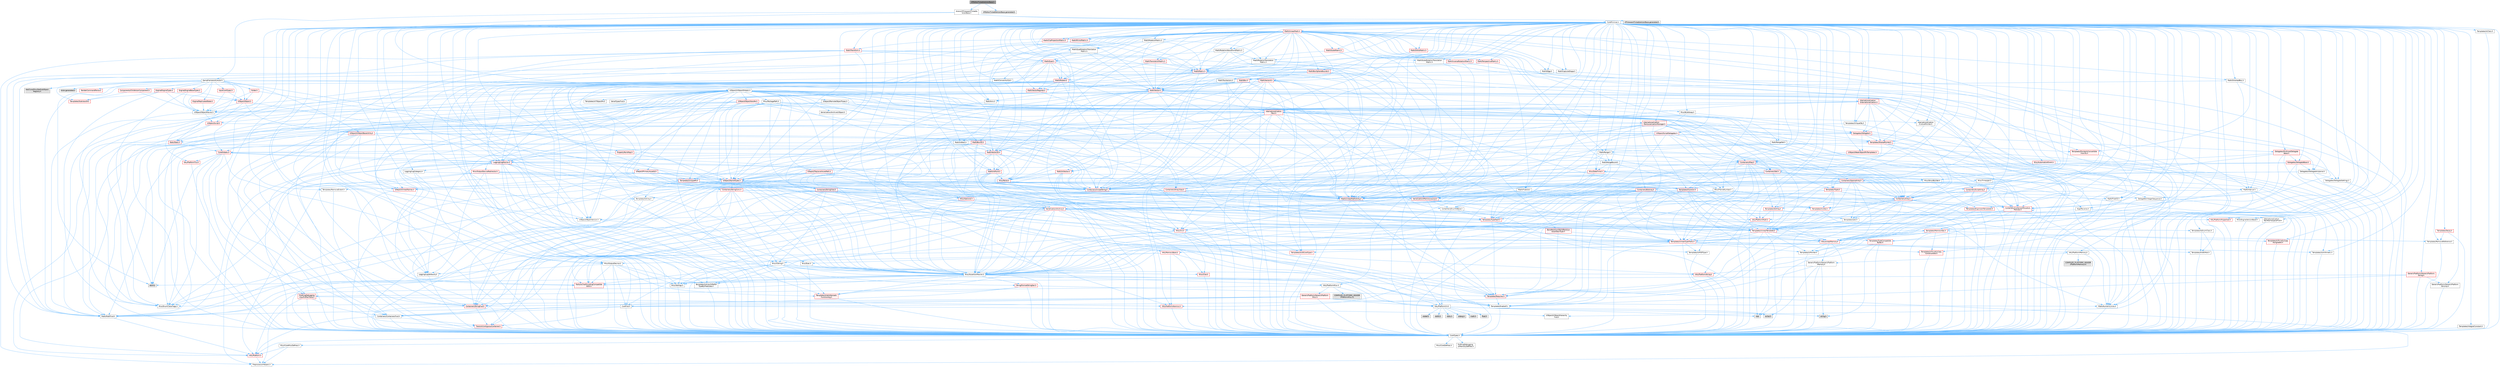 digraph "VPEditorTickableActorBase.h"
{
 // INTERACTIVE_SVG=YES
 // LATEX_PDF_SIZE
  bgcolor="transparent";
  edge [fontname=Helvetica,fontsize=10,labelfontname=Helvetica,labelfontsize=10];
  node [fontname=Helvetica,fontsize=10,shape=box,height=0.2,width=0.4];
  Node1 [id="Node000001",label="VPEditorTickableActorBase.h",height=0.2,width=0.4,color="gray40", fillcolor="grey60", style="filled", fontcolor="black",tooltip=" "];
  Node1 -> Node2 [id="edge1_Node000001_Node000002",color="steelblue1",style="solid",tooltip=" "];
  Node2 [id="Node000002",label="Actors/VPViewportTickable\lActorBase.h",height=0.2,width=0.4,color="grey40", fillcolor="white", style="filled",URL="$df/d0e/VPViewportTickableActorBase_8h.html",tooltip=" "];
  Node2 -> Node3 [id="edge2_Node000002_Node000003",color="steelblue1",style="solid",tooltip=" "];
  Node3 [id="Node000003",label="CoreMinimal.h",height=0.2,width=0.4,color="grey40", fillcolor="white", style="filled",URL="$d7/d67/CoreMinimal_8h.html",tooltip=" "];
  Node3 -> Node4 [id="edge3_Node000003_Node000004",color="steelblue1",style="solid",tooltip=" "];
  Node4 [id="Node000004",label="CoreTypes.h",height=0.2,width=0.4,color="grey40", fillcolor="white", style="filled",URL="$dc/dec/CoreTypes_8h.html",tooltip=" "];
  Node4 -> Node5 [id="edge4_Node000004_Node000005",color="steelblue1",style="solid",tooltip=" "];
  Node5 [id="Node000005",label="HAL/Platform.h",height=0.2,width=0.4,color="red", fillcolor="#FFF0F0", style="filled",URL="$d9/dd0/Platform_8h.html",tooltip=" "];
  Node5 -> Node9 [id="edge5_Node000005_Node000009",color="steelblue1",style="solid",tooltip=" "];
  Node9 [id="Node000009",label="PreprocessorHelpers.h",height=0.2,width=0.4,color="grey40", fillcolor="white", style="filled",URL="$db/ddb/PreprocessorHelpers_8h.html",tooltip=" "];
  Node4 -> Node15 [id="edge6_Node000004_Node000015",color="steelblue1",style="solid",tooltip=" "];
  Node15 [id="Node000015",label="ProfilingDebugging\l/UMemoryDefines.h",height=0.2,width=0.4,color="grey40", fillcolor="white", style="filled",URL="$d2/da2/UMemoryDefines_8h.html",tooltip=" "];
  Node4 -> Node16 [id="edge7_Node000004_Node000016",color="steelblue1",style="solid",tooltip=" "];
  Node16 [id="Node000016",label="Misc/CoreMiscDefines.h",height=0.2,width=0.4,color="grey40", fillcolor="white", style="filled",URL="$da/d38/CoreMiscDefines_8h.html",tooltip=" "];
  Node16 -> Node5 [id="edge8_Node000016_Node000005",color="steelblue1",style="solid",tooltip=" "];
  Node16 -> Node9 [id="edge9_Node000016_Node000009",color="steelblue1",style="solid",tooltip=" "];
  Node4 -> Node17 [id="edge10_Node000004_Node000017",color="steelblue1",style="solid",tooltip=" "];
  Node17 [id="Node000017",label="Misc/CoreDefines.h",height=0.2,width=0.4,color="grey40", fillcolor="white", style="filled",URL="$d3/dd2/CoreDefines_8h.html",tooltip=" "];
  Node3 -> Node18 [id="edge11_Node000003_Node000018",color="steelblue1",style="solid",tooltip=" "];
  Node18 [id="Node000018",label="CoreFwd.h",height=0.2,width=0.4,color="grey40", fillcolor="white", style="filled",URL="$d1/d1e/CoreFwd_8h.html",tooltip=" "];
  Node18 -> Node4 [id="edge12_Node000018_Node000004",color="steelblue1",style="solid",tooltip=" "];
  Node18 -> Node19 [id="edge13_Node000018_Node000019",color="steelblue1",style="solid",tooltip=" "];
  Node19 [id="Node000019",label="Containers/ContainersFwd.h",height=0.2,width=0.4,color="grey40", fillcolor="white", style="filled",URL="$d4/d0a/ContainersFwd_8h.html",tooltip=" "];
  Node19 -> Node5 [id="edge14_Node000019_Node000005",color="steelblue1",style="solid",tooltip=" "];
  Node19 -> Node4 [id="edge15_Node000019_Node000004",color="steelblue1",style="solid",tooltip=" "];
  Node19 -> Node20 [id="edge16_Node000019_Node000020",color="steelblue1",style="solid",tooltip=" "];
  Node20 [id="Node000020",label="Traits/IsContiguousContainer.h",height=0.2,width=0.4,color="red", fillcolor="#FFF0F0", style="filled",URL="$d5/d3c/IsContiguousContainer_8h.html",tooltip=" "];
  Node20 -> Node4 [id="edge17_Node000020_Node000004",color="steelblue1",style="solid",tooltip=" "];
  Node18 -> Node23 [id="edge18_Node000018_Node000023",color="steelblue1",style="solid",tooltip=" "];
  Node23 [id="Node000023",label="Math/MathFwd.h",height=0.2,width=0.4,color="grey40", fillcolor="white", style="filled",URL="$d2/d10/MathFwd_8h.html",tooltip=" "];
  Node23 -> Node5 [id="edge19_Node000023_Node000005",color="steelblue1",style="solid",tooltip=" "];
  Node18 -> Node24 [id="edge20_Node000018_Node000024",color="steelblue1",style="solid",tooltip=" "];
  Node24 [id="Node000024",label="UObject/UObjectHierarchy\lFwd.h",height=0.2,width=0.4,color="grey40", fillcolor="white", style="filled",URL="$d3/d13/UObjectHierarchyFwd_8h.html",tooltip=" "];
  Node3 -> Node24 [id="edge21_Node000003_Node000024",color="steelblue1",style="solid",tooltip=" "];
  Node3 -> Node19 [id="edge22_Node000003_Node000019",color="steelblue1",style="solid",tooltip=" "];
  Node3 -> Node25 [id="edge23_Node000003_Node000025",color="steelblue1",style="solid",tooltip=" "];
  Node25 [id="Node000025",label="Misc/VarArgs.h",height=0.2,width=0.4,color="grey40", fillcolor="white", style="filled",URL="$d5/d6f/VarArgs_8h.html",tooltip=" "];
  Node25 -> Node4 [id="edge24_Node000025_Node000004",color="steelblue1",style="solid",tooltip=" "];
  Node3 -> Node26 [id="edge25_Node000003_Node000026",color="steelblue1",style="solid",tooltip=" "];
  Node26 [id="Node000026",label="Logging/LogVerbosity.h",height=0.2,width=0.4,color="grey40", fillcolor="white", style="filled",URL="$d2/d8f/LogVerbosity_8h.html",tooltip=" "];
  Node26 -> Node4 [id="edge26_Node000026_Node000004",color="steelblue1",style="solid",tooltip=" "];
  Node3 -> Node27 [id="edge27_Node000003_Node000027",color="steelblue1",style="solid",tooltip=" "];
  Node27 [id="Node000027",label="Misc/OutputDevice.h",height=0.2,width=0.4,color="grey40", fillcolor="white", style="filled",URL="$d7/d32/OutputDevice_8h.html",tooltip=" "];
  Node27 -> Node18 [id="edge28_Node000027_Node000018",color="steelblue1",style="solid",tooltip=" "];
  Node27 -> Node4 [id="edge29_Node000027_Node000004",color="steelblue1",style="solid",tooltip=" "];
  Node27 -> Node26 [id="edge30_Node000027_Node000026",color="steelblue1",style="solid",tooltip=" "];
  Node27 -> Node25 [id="edge31_Node000027_Node000025",color="steelblue1",style="solid",tooltip=" "];
  Node27 -> Node28 [id="edge32_Node000027_Node000028",color="steelblue1",style="solid",tooltip=" "];
  Node28 [id="Node000028",label="Templates/IsArrayOrRefOf\lTypeByPredicate.h",height=0.2,width=0.4,color="grey40", fillcolor="white", style="filled",URL="$d6/da1/IsArrayOrRefOfTypeByPredicate_8h.html",tooltip=" "];
  Node28 -> Node4 [id="edge33_Node000028_Node000004",color="steelblue1",style="solid",tooltip=" "];
  Node27 -> Node29 [id="edge34_Node000027_Node000029",color="steelblue1",style="solid",tooltip=" "];
  Node29 [id="Node000029",label="Templates/IsValidVariadic\lFunctionArg.h",height=0.2,width=0.4,color="red", fillcolor="#FFF0F0", style="filled",URL="$d0/dc8/IsValidVariadicFunctionArg_8h.html",tooltip=" "];
  Node29 -> Node4 [id="edge35_Node000029_Node000004",color="steelblue1",style="solid",tooltip=" "];
  Node27 -> Node31 [id="edge36_Node000027_Node000031",color="steelblue1",style="solid",tooltip=" "];
  Node31 [id="Node000031",label="Traits/IsCharEncodingCompatible\lWith.h",height=0.2,width=0.4,color="red", fillcolor="#FFF0F0", style="filled",URL="$df/dd1/IsCharEncodingCompatibleWith_8h.html",tooltip=" "];
  Node3 -> Node33 [id="edge37_Node000003_Node000033",color="steelblue1",style="solid",tooltip=" "];
  Node33 [id="Node000033",label="HAL/PlatformCrt.h",height=0.2,width=0.4,color="grey40", fillcolor="white", style="filled",URL="$d8/d75/PlatformCrt_8h.html",tooltip=" "];
  Node33 -> Node34 [id="edge38_Node000033_Node000034",color="steelblue1",style="solid",tooltip=" "];
  Node34 [id="Node000034",label="new",height=0.2,width=0.4,color="grey60", fillcolor="#E0E0E0", style="filled",tooltip=" "];
  Node33 -> Node35 [id="edge39_Node000033_Node000035",color="steelblue1",style="solid",tooltip=" "];
  Node35 [id="Node000035",label="wchar.h",height=0.2,width=0.4,color="grey60", fillcolor="#E0E0E0", style="filled",tooltip=" "];
  Node33 -> Node36 [id="edge40_Node000033_Node000036",color="steelblue1",style="solid",tooltip=" "];
  Node36 [id="Node000036",label="stddef.h",height=0.2,width=0.4,color="grey60", fillcolor="#E0E0E0", style="filled",tooltip=" "];
  Node33 -> Node37 [id="edge41_Node000033_Node000037",color="steelblue1",style="solid",tooltip=" "];
  Node37 [id="Node000037",label="stdlib.h",height=0.2,width=0.4,color="grey60", fillcolor="#E0E0E0", style="filled",tooltip=" "];
  Node33 -> Node38 [id="edge42_Node000033_Node000038",color="steelblue1",style="solid",tooltip=" "];
  Node38 [id="Node000038",label="stdio.h",height=0.2,width=0.4,color="grey60", fillcolor="#E0E0E0", style="filled",tooltip=" "];
  Node33 -> Node39 [id="edge43_Node000033_Node000039",color="steelblue1",style="solid",tooltip=" "];
  Node39 [id="Node000039",label="stdarg.h",height=0.2,width=0.4,color="grey60", fillcolor="#E0E0E0", style="filled",tooltip=" "];
  Node33 -> Node40 [id="edge44_Node000033_Node000040",color="steelblue1",style="solid",tooltip=" "];
  Node40 [id="Node000040",label="math.h",height=0.2,width=0.4,color="grey60", fillcolor="#E0E0E0", style="filled",tooltip=" "];
  Node33 -> Node41 [id="edge45_Node000033_Node000041",color="steelblue1",style="solid",tooltip=" "];
  Node41 [id="Node000041",label="float.h",height=0.2,width=0.4,color="grey60", fillcolor="#E0E0E0", style="filled",tooltip=" "];
  Node33 -> Node42 [id="edge46_Node000033_Node000042",color="steelblue1",style="solid",tooltip=" "];
  Node42 [id="Node000042",label="string.h",height=0.2,width=0.4,color="grey60", fillcolor="#E0E0E0", style="filled",tooltip=" "];
  Node3 -> Node43 [id="edge47_Node000003_Node000043",color="steelblue1",style="solid",tooltip=" "];
  Node43 [id="Node000043",label="HAL/PlatformMisc.h",height=0.2,width=0.4,color="grey40", fillcolor="white", style="filled",URL="$d0/df5/PlatformMisc_8h.html",tooltip=" "];
  Node43 -> Node4 [id="edge48_Node000043_Node000004",color="steelblue1",style="solid",tooltip=" "];
  Node43 -> Node44 [id="edge49_Node000043_Node000044",color="steelblue1",style="solid",tooltip=" "];
  Node44 [id="Node000044",label="GenericPlatform/GenericPlatform\lMisc.h",height=0.2,width=0.4,color="red", fillcolor="#FFF0F0", style="filled",URL="$db/d9a/GenericPlatformMisc_8h.html",tooltip=" "];
  Node44 -> Node45 [id="edge50_Node000044_Node000045",color="steelblue1",style="solid",tooltip=" "];
  Node45 [id="Node000045",label="Containers/StringFwd.h",height=0.2,width=0.4,color="red", fillcolor="#FFF0F0", style="filled",URL="$df/d37/StringFwd_8h.html",tooltip=" "];
  Node45 -> Node4 [id="edge51_Node000045_Node000004",color="steelblue1",style="solid",tooltip=" "];
  Node45 -> Node20 [id="edge52_Node000045_Node000020",color="steelblue1",style="solid",tooltip=" "];
  Node44 -> Node18 [id="edge53_Node000044_Node000018",color="steelblue1",style="solid",tooltip=" "];
  Node44 -> Node4 [id="edge54_Node000044_Node000004",color="steelblue1",style="solid",tooltip=" "];
  Node44 -> Node33 [id="edge55_Node000044_Node000033",color="steelblue1",style="solid",tooltip=" "];
  Node44 -> Node48 [id="edge56_Node000044_Node000048",color="steelblue1",style="solid",tooltip=" "];
  Node48 [id="Node000048",label="Math/NumericLimits.h",height=0.2,width=0.4,color="grey40", fillcolor="white", style="filled",URL="$df/d1b/NumericLimits_8h.html",tooltip=" "];
  Node48 -> Node4 [id="edge57_Node000048_Node000004",color="steelblue1",style="solid",tooltip=" "];
  Node44 -> Node50 [id="edge58_Node000044_Node000050",color="steelblue1",style="solid",tooltip=" "];
  Node50 [id="Node000050",label="Misc/EnumClassFlags.h",height=0.2,width=0.4,color="grey40", fillcolor="white", style="filled",URL="$d8/de7/EnumClassFlags_8h.html",tooltip=" "];
  Node43 -> Node53 [id="edge59_Node000043_Node000053",color="steelblue1",style="solid",tooltip=" "];
  Node53 [id="Node000053",label="COMPILED_PLATFORM_HEADER\l(PlatformMisc.h)",height=0.2,width=0.4,color="grey60", fillcolor="#E0E0E0", style="filled",tooltip=" "];
  Node43 -> Node54 [id="edge60_Node000043_Node000054",color="steelblue1",style="solid",tooltip=" "];
  Node54 [id="Node000054",label="ProfilingDebugging\l/CpuProfilerTrace.h",height=0.2,width=0.4,color="red", fillcolor="#FFF0F0", style="filled",URL="$da/dcb/CpuProfilerTrace_8h.html",tooltip=" "];
  Node54 -> Node4 [id="edge61_Node000054_Node000004",color="steelblue1",style="solid",tooltip=" "];
  Node54 -> Node19 [id="edge62_Node000054_Node000019",color="steelblue1",style="solid",tooltip=" "];
  Node54 -> Node55 [id="edge63_Node000054_Node000055",color="steelblue1",style="solid",tooltip=" "];
  Node55 [id="Node000055",label="HAL/PlatformAtomics.h",height=0.2,width=0.4,color="red", fillcolor="#FFF0F0", style="filled",URL="$d3/d36/PlatformAtomics_8h.html",tooltip=" "];
  Node55 -> Node4 [id="edge64_Node000055_Node000004",color="steelblue1",style="solid",tooltip=" "];
  Node54 -> Node9 [id="edge65_Node000054_Node000009",color="steelblue1",style="solid",tooltip=" "];
  Node3 -> Node62 [id="edge66_Node000003_Node000062",color="steelblue1",style="solid",tooltip=" "];
  Node62 [id="Node000062",label="Misc/AssertionMacros.h",height=0.2,width=0.4,color="grey40", fillcolor="white", style="filled",URL="$d0/dfa/AssertionMacros_8h.html",tooltip=" "];
  Node62 -> Node4 [id="edge67_Node000062_Node000004",color="steelblue1",style="solid",tooltip=" "];
  Node62 -> Node5 [id="edge68_Node000062_Node000005",color="steelblue1",style="solid",tooltip=" "];
  Node62 -> Node43 [id="edge69_Node000062_Node000043",color="steelblue1",style="solid",tooltip=" "];
  Node62 -> Node9 [id="edge70_Node000062_Node000009",color="steelblue1",style="solid",tooltip=" "];
  Node62 -> Node63 [id="edge71_Node000062_Node000063",color="steelblue1",style="solid",tooltip=" "];
  Node63 [id="Node000063",label="Templates/EnableIf.h",height=0.2,width=0.4,color="grey40", fillcolor="white", style="filled",URL="$d7/d60/EnableIf_8h.html",tooltip=" "];
  Node63 -> Node4 [id="edge72_Node000063_Node000004",color="steelblue1",style="solid",tooltip=" "];
  Node62 -> Node28 [id="edge73_Node000062_Node000028",color="steelblue1",style="solid",tooltip=" "];
  Node62 -> Node29 [id="edge74_Node000062_Node000029",color="steelblue1",style="solid",tooltip=" "];
  Node62 -> Node31 [id="edge75_Node000062_Node000031",color="steelblue1",style="solid",tooltip=" "];
  Node62 -> Node25 [id="edge76_Node000062_Node000025",color="steelblue1",style="solid",tooltip=" "];
  Node62 -> Node64 [id="edge77_Node000062_Node000064",color="steelblue1",style="solid",tooltip=" "];
  Node64 [id="Node000064",label="String/FormatStringSan.h",height=0.2,width=0.4,color="red", fillcolor="#FFF0F0", style="filled",URL="$d3/d8b/FormatStringSan_8h.html",tooltip=" "];
  Node64 -> Node4 [id="edge78_Node000064_Node000004",color="steelblue1",style="solid",tooltip=" "];
  Node64 -> Node65 [id="edge79_Node000064_Node000065",color="steelblue1",style="solid",tooltip=" "];
  Node65 [id="Node000065",label="Templates/Requires.h",height=0.2,width=0.4,color="red", fillcolor="#FFF0F0", style="filled",URL="$dc/d96/Requires_8h.html",tooltip=" "];
  Node65 -> Node63 [id="edge80_Node000065_Node000063",color="steelblue1",style="solid",tooltip=" "];
  Node64 -> Node29 [id="edge81_Node000064_Node000029",color="steelblue1",style="solid",tooltip=" "];
  Node64 -> Node19 [id="edge82_Node000064_Node000019",color="steelblue1",style="solid",tooltip=" "];
  Node62 -> Node70 [id="edge83_Node000062_Node000070",color="steelblue1",style="solid",tooltip=" "];
  Node70 [id="Node000070",label="atomic",height=0.2,width=0.4,color="grey60", fillcolor="#E0E0E0", style="filled",tooltip=" "];
  Node3 -> Node71 [id="edge84_Node000003_Node000071",color="steelblue1",style="solid",tooltip=" "];
  Node71 [id="Node000071",label="Templates/IsPointer.h",height=0.2,width=0.4,color="grey40", fillcolor="white", style="filled",URL="$d7/d05/IsPointer_8h.html",tooltip=" "];
  Node71 -> Node4 [id="edge85_Node000071_Node000004",color="steelblue1",style="solid",tooltip=" "];
  Node3 -> Node72 [id="edge86_Node000003_Node000072",color="steelblue1",style="solid",tooltip=" "];
  Node72 [id="Node000072",label="HAL/PlatformMemory.h",height=0.2,width=0.4,color="grey40", fillcolor="white", style="filled",URL="$de/d68/PlatformMemory_8h.html",tooltip=" "];
  Node72 -> Node4 [id="edge87_Node000072_Node000004",color="steelblue1",style="solid",tooltip=" "];
  Node72 -> Node73 [id="edge88_Node000072_Node000073",color="steelblue1",style="solid",tooltip=" "];
  Node73 [id="Node000073",label="GenericPlatform/GenericPlatform\lMemory.h",height=0.2,width=0.4,color="grey40", fillcolor="white", style="filled",URL="$dd/d22/GenericPlatformMemory_8h.html",tooltip=" "];
  Node73 -> Node18 [id="edge89_Node000073_Node000018",color="steelblue1",style="solid",tooltip=" "];
  Node73 -> Node4 [id="edge90_Node000073_Node000004",color="steelblue1",style="solid",tooltip=" "];
  Node73 -> Node74 [id="edge91_Node000073_Node000074",color="steelblue1",style="solid",tooltip=" "];
  Node74 [id="Node000074",label="HAL/PlatformString.h",height=0.2,width=0.4,color="red", fillcolor="#FFF0F0", style="filled",URL="$db/db5/PlatformString_8h.html",tooltip=" "];
  Node74 -> Node4 [id="edge92_Node000074_Node000004",color="steelblue1",style="solid",tooltip=" "];
  Node73 -> Node42 [id="edge93_Node000073_Node000042",color="steelblue1",style="solid",tooltip=" "];
  Node73 -> Node35 [id="edge94_Node000073_Node000035",color="steelblue1",style="solid",tooltip=" "];
  Node72 -> Node76 [id="edge95_Node000072_Node000076",color="steelblue1",style="solid",tooltip=" "];
  Node76 [id="Node000076",label="COMPILED_PLATFORM_HEADER\l(PlatformMemory.h)",height=0.2,width=0.4,color="grey60", fillcolor="#E0E0E0", style="filled",tooltip=" "];
  Node3 -> Node55 [id="edge96_Node000003_Node000055",color="steelblue1",style="solid",tooltip=" "];
  Node3 -> Node77 [id="edge97_Node000003_Node000077",color="steelblue1",style="solid",tooltip=" "];
  Node77 [id="Node000077",label="Misc/Exec.h",height=0.2,width=0.4,color="grey40", fillcolor="white", style="filled",URL="$de/ddb/Exec_8h.html",tooltip=" "];
  Node77 -> Node4 [id="edge98_Node000077_Node000004",color="steelblue1",style="solid",tooltip=" "];
  Node77 -> Node62 [id="edge99_Node000077_Node000062",color="steelblue1",style="solid",tooltip=" "];
  Node3 -> Node78 [id="edge100_Node000003_Node000078",color="steelblue1",style="solid",tooltip=" "];
  Node78 [id="Node000078",label="HAL/MemoryBase.h",height=0.2,width=0.4,color="red", fillcolor="#FFF0F0", style="filled",URL="$d6/d9f/MemoryBase_8h.html",tooltip=" "];
  Node78 -> Node4 [id="edge101_Node000078_Node000004",color="steelblue1",style="solid",tooltip=" "];
  Node78 -> Node55 [id="edge102_Node000078_Node000055",color="steelblue1",style="solid",tooltip=" "];
  Node78 -> Node33 [id="edge103_Node000078_Node000033",color="steelblue1",style="solid",tooltip=" "];
  Node78 -> Node77 [id="edge104_Node000078_Node000077",color="steelblue1",style="solid",tooltip=" "];
  Node78 -> Node27 [id="edge105_Node000078_Node000027",color="steelblue1",style="solid",tooltip=" "];
  Node3 -> Node88 [id="edge106_Node000003_Node000088",color="steelblue1",style="solid",tooltip=" "];
  Node88 [id="Node000088",label="HAL/UnrealMemory.h",height=0.2,width=0.4,color="red", fillcolor="#FFF0F0", style="filled",URL="$d9/d96/UnrealMemory_8h.html",tooltip=" "];
  Node88 -> Node4 [id="edge107_Node000088_Node000004",color="steelblue1",style="solid",tooltip=" "];
  Node88 -> Node73 [id="edge108_Node000088_Node000073",color="steelblue1",style="solid",tooltip=" "];
  Node88 -> Node78 [id="edge109_Node000088_Node000078",color="steelblue1",style="solid",tooltip=" "];
  Node88 -> Node72 [id="edge110_Node000088_Node000072",color="steelblue1",style="solid",tooltip=" "];
  Node88 -> Node71 [id="edge111_Node000088_Node000071",color="steelblue1",style="solid",tooltip=" "];
  Node3 -> Node90 [id="edge112_Node000003_Node000090",color="steelblue1",style="solid",tooltip=" "];
  Node90 [id="Node000090",label="Templates/IsArithmetic.h",height=0.2,width=0.4,color="grey40", fillcolor="white", style="filled",URL="$d2/d5d/IsArithmetic_8h.html",tooltip=" "];
  Node90 -> Node4 [id="edge113_Node000090_Node000004",color="steelblue1",style="solid",tooltip=" "];
  Node3 -> Node84 [id="edge114_Node000003_Node000084",color="steelblue1",style="solid",tooltip=" "];
  Node84 [id="Node000084",label="Templates/AndOrNot.h",height=0.2,width=0.4,color="grey40", fillcolor="white", style="filled",URL="$db/d0a/AndOrNot_8h.html",tooltip=" "];
  Node84 -> Node4 [id="edge115_Node000084_Node000004",color="steelblue1",style="solid",tooltip=" "];
  Node3 -> Node91 [id="edge116_Node000003_Node000091",color="steelblue1",style="solid",tooltip=" "];
  Node91 [id="Node000091",label="Templates/IsPODType.h",height=0.2,width=0.4,color="grey40", fillcolor="white", style="filled",URL="$d7/db1/IsPODType_8h.html",tooltip=" "];
  Node91 -> Node4 [id="edge117_Node000091_Node000004",color="steelblue1",style="solid",tooltip=" "];
  Node3 -> Node92 [id="edge118_Node000003_Node000092",color="steelblue1",style="solid",tooltip=" "];
  Node92 [id="Node000092",label="Templates/IsUECoreType.h",height=0.2,width=0.4,color="red", fillcolor="#FFF0F0", style="filled",URL="$d1/db8/IsUECoreType_8h.html",tooltip=" "];
  Node92 -> Node4 [id="edge119_Node000092_Node000004",color="steelblue1",style="solid",tooltip=" "];
  Node3 -> Node85 [id="edge120_Node000003_Node000085",color="steelblue1",style="solid",tooltip=" "];
  Node85 [id="Node000085",label="Templates/IsTriviallyCopy\lConstructible.h",height=0.2,width=0.4,color="red", fillcolor="#FFF0F0", style="filled",URL="$d3/d78/IsTriviallyCopyConstructible_8h.html",tooltip=" "];
  Node85 -> Node4 [id="edge121_Node000085_Node000004",color="steelblue1",style="solid",tooltip=" "];
  Node3 -> Node93 [id="edge122_Node000003_Node000093",color="steelblue1",style="solid",tooltip=" "];
  Node93 [id="Node000093",label="Templates/UnrealTypeTraits.h",height=0.2,width=0.4,color="red", fillcolor="#FFF0F0", style="filled",URL="$d2/d2d/UnrealTypeTraits_8h.html",tooltip=" "];
  Node93 -> Node4 [id="edge123_Node000093_Node000004",color="steelblue1",style="solid",tooltip=" "];
  Node93 -> Node71 [id="edge124_Node000093_Node000071",color="steelblue1",style="solid",tooltip=" "];
  Node93 -> Node62 [id="edge125_Node000093_Node000062",color="steelblue1",style="solid",tooltip=" "];
  Node93 -> Node84 [id="edge126_Node000093_Node000084",color="steelblue1",style="solid",tooltip=" "];
  Node93 -> Node63 [id="edge127_Node000093_Node000063",color="steelblue1",style="solid",tooltip=" "];
  Node93 -> Node90 [id="edge128_Node000093_Node000090",color="steelblue1",style="solid",tooltip=" "];
  Node93 -> Node91 [id="edge129_Node000093_Node000091",color="steelblue1",style="solid",tooltip=" "];
  Node93 -> Node92 [id="edge130_Node000093_Node000092",color="steelblue1",style="solid",tooltip=" "];
  Node93 -> Node85 [id="edge131_Node000093_Node000085",color="steelblue1",style="solid",tooltip=" "];
  Node3 -> Node63 [id="edge132_Node000003_Node000063",color="steelblue1",style="solid",tooltip=" "];
  Node3 -> Node95 [id="edge133_Node000003_Node000095",color="steelblue1",style="solid",tooltip=" "];
  Node95 [id="Node000095",label="Templates/RemoveReference.h",height=0.2,width=0.4,color="grey40", fillcolor="white", style="filled",URL="$da/dbe/RemoveReference_8h.html",tooltip=" "];
  Node95 -> Node4 [id="edge134_Node000095_Node000004",color="steelblue1",style="solid",tooltip=" "];
  Node3 -> Node96 [id="edge135_Node000003_Node000096",color="steelblue1",style="solid",tooltip=" "];
  Node96 [id="Node000096",label="Templates/IntegralConstant.h",height=0.2,width=0.4,color="grey40", fillcolor="white", style="filled",URL="$db/d1b/IntegralConstant_8h.html",tooltip=" "];
  Node96 -> Node4 [id="edge136_Node000096_Node000004",color="steelblue1",style="solid",tooltip=" "];
  Node3 -> Node97 [id="edge137_Node000003_Node000097",color="steelblue1",style="solid",tooltip=" "];
  Node97 [id="Node000097",label="Templates/IsClass.h",height=0.2,width=0.4,color="grey40", fillcolor="white", style="filled",URL="$db/dcb/IsClass_8h.html",tooltip=" "];
  Node97 -> Node4 [id="edge138_Node000097_Node000004",color="steelblue1",style="solid",tooltip=" "];
  Node3 -> Node98 [id="edge139_Node000003_Node000098",color="steelblue1",style="solid",tooltip=" "];
  Node98 [id="Node000098",label="Templates/TypeCompatible\lBytes.h",height=0.2,width=0.4,color="red", fillcolor="#FFF0F0", style="filled",URL="$df/d0a/TypeCompatibleBytes_8h.html",tooltip=" "];
  Node98 -> Node4 [id="edge140_Node000098_Node000004",color="steelblue1",style="solid",tooltip=" "];
  Node98 -> Node42 [id="edge141_Node000098_Node000042",color="steelblue1",style="solid",tooltip=" "];
  Node98 -> Node34 [id="edge142_Node000098_Node000034",color="steelblue1",style="solid",tooltip=" "];
  Node3 -> Node20 [id="edge143_Node000003_Node000020",color="steelblue1",style="solid",tooltip=" "];
  Node3 -> Node99 [id="edge144_Node000003_Node000099",color="steelblue1",style="solid",tooltip=" "];
  Node99 [id="Node000099",label="Templates/UnrealTemplate.h",height=0.2,width=0.4,color="red", fillcolor="#FFF0F0", style="filled",URL="$d4/d24/UnrealTemplate_8h.html",tooltip=" "];
  Node99 -> Node4 [id="edge145_Node000099_Node000004",color="steelblue1",style="solid",tooltip=" "];
  Node99 -> Node71 [id="edge146_Node000099_Node000071",color="steelblue1",style="solid",tooltip=" "];
  Node99 -> Node88 [id="edge147_Node000099_Node000088",color="steelblue1",style="solid",tooltip=" "];
  Node99 -> Node93 [id="edge148_Node000099_Node000093",color="steelblue1",style="solid",tooltip=" "];
  Node99 -> Node95 [id="edge149_Node000099_Node000095",color="steelblue1",style="solid",tooltip=" "];
  Node99 -> Node65 [id="edge150_Node000099_Node000065",color="steelblue1",style="solid",tooltip=" "];
  Node99 -> Node98 [id="edge151_Node000099_Node000098",color="steelblue1",style="solid",tooltip=" "];
  Node99 -> Node20 [id="edge152_Node000099_Node000020",color="steelblue1",style="solid",tooltip=" "];
  Node3 -> Node48 [id="edge153_Node000003_Node000048",color="steelblue1",style="solid",tooltip=" "];
  Node3 -> Node103 [id="edge154_Node000003_Node000103",color="steelblue1",style="solid",tooltip=" "];
  Node103 [id="Node000103",label="HAL/PlatformMath.h",height=0.2,width=0.4,color="red", fillcolor="#FFF0F0", style="filled",URL="$dc/d53/PlatformMath_8h.html",tooltip=" "];
  Node103 -> Node4 [id="edge155_Node000103_Node000004",color="steelblue1",style="solid",tooltip=" "];
  Node3 -> Node86 [id="edge156_Node000003_Node000086",color="steelblue1",style="solid",tooltip=" "];
  Node86 [id="Node000086",label="Templates/IsTriviallyCopy\lAssignable.h",height=0.2,width=0.4,color="red", fillcolor="#FFF0F0", style="filled",URL="$d2/df2/IsTriviallyCopyAssignable_8h.html",tooltip=" "];
  Node86 -> Node4 [id="edge157_Node000086_Node000004",color="steelblue1",style="solid",tooltip=" "];
  Node3 -> Node111 [id="edge158_Node000003_Node000111",color="steelblue1",style="solid",tooltip=" "];
  Node111 [id="Node000111",label="Templates/MemoryOps.h",height=0.2,width=0.4,color="red", fillcolor="#FFF0F0", style="filled",URL="$db/dea/MemoryOps_8h.html",tooltip=" "];
  Node111 -> Node4 [id="edge159_Node000111_Node000004",color="steelblue1",style="solid",tooltip=" "];
  Node111 -> Node88 [id="edge160_Node000111_Node000088",color="steelblue1",style="solid",tooltip=" "];
  Node111 -> Node86 [id="edge161_Node000111_Node000086",color="steelblue1",style="solid",tooltip=" "];
  Node111 -> Node85 [id="edge162_Node000111_Node000085",color="steelblue1",style="solid",tooltip=" "];
  Node111 -> Node65 [id="edge163_Node000111_Node000065",color="steelblue1",style="solid",tooltip=" "];
  Node111 -> Node93 [id="edge164_Node000111_Node000093",color="steelblue1",style="solid",tooltip=" "];
  Node111 -> Node34 [id="edge165_Node000111_Node000034",color="steelblue1",style="solid",tooltip=" "];
  Node3 -> Node112 [id="edge166_Node000003_Node000112",color="steelblue1",style="solid",tooltip=" "];
  Node112 [id="Node000112",label="Containers/ContainerAllocation\lPolicies.h",height=0.2,width=0.4,color="red", fillcolor="#FFF0F0", style="filled",URL="$d7/dff/ContainerAllocationPolicies_8h.html",tooltip=" "];
  Node112 -> Node4 [id="edge167_Node000112_Node000004",color="steelblue1",style="solid",tooltip=" "];
  Node112 -> Node112 [id="edge168_Node000112_Node000112",color="steelblue1",style="solid",tooltip=" "];
  Node112 -> Node103 [id="edge169_Node000112_Node000103",color="steelblue1",style="solid",tooltip=" "];
  Node112 -> Node88 [id="edge170_Node000112_Node000088",color="steelblue1",style="solid",tooltip=" "];
  Node112 -> Node48 [id="edge171_Node000112_Node000048",color="steelblue1",style="solid",tooltip=" "];
  Node112 -> Node62 [id="edge172_Node000112_Node000062",color="steelblue1",style="solid",tooltip=" "];
  Node112 -> Node111 [id="edge173_Node000112_Node000111",color="steelblue1",style="solid",tooltip=" "];
  Node112 -> Node98 [id="edge174_Node000112_Node000098",color="steelblue1",style="solid",tooltip=" "];
  Node3 -> Node115 [id="edge175_Node000003_Node000115",color="steelblue1",style="solid",tooltip=" "];
  Node115 [id="Node000115",label="Templates/IsEnumClass.h",height=0.2,width=0.4,color="grey40", fillcolor="white", style="filled",URL="$d7/d15/IsEnumClass_8h.html",tooltip=" "];
  Node115 -> Node4 [id="edge176_Node000115_Node000004",color="steelblue1",style="solid",tooltip=" "];
  Node115 -> Node84 [id="edge177_Node000115_Node000084",color="steelblue1",style="solid",tooltip=" "];
  Node3 -> Node116 [id="edge178_Node000003_Node000116",color="steelblue1",style="solid",tooltip=" "];
  Node116 [id="Node000116",label="HAL/PlatformProperties.h",height=0.2,width=0.4,color="red", fillcolor="#FFF0F0", style="filled",URL="$d9/db0/PlatformProperties_8h.html",tooltip=" "];
  Node116 -> Node4 [id="edge179_Node000116_Node000004",color="steelblue1",style="solid",tooltip=" "];
  Node3 -> Node119 [id="edge180_Node000003_Node000119",color="steelblue1",style="solid",tooltip=" "];
  Node119 [id="Node000119",label="Misc/EngineVersionBase.h",height=0.2,width=0.4,color="grey40", fillcolor="white", style="filled",URL="$d5/d2b/EngineVersionBase_8h.html",tooltip=" "];
  Node119 -> Node4 [id="edge181_Node000119_Node000004",color="steelblue1",style="solid",tooltip=" "];
  Node3 -> Node120 [id="edge182_Node000003_Node000120",color="steelblue1",style="solid",tooltip=" "];
  Node120 [id="Node000120",label="Internationalization\l/TextNamespaceFwd.h",height=0.2,width=0.4,color="grey40", fillcolor="white", style="filled",URL="$d8/d97/TextNamespaceFwd_8h.html",tooltip=" "];
  Node120 -> Node4 [id="edge183_Node000120_Node000004",color="steelblue1",style="solid",tooltip=" "];
  Node3 -> Node121 [id="edge184_Node000003_Node000121",color="steelblue1",style="solid",tooltip=" "];
  Node121 [id="Node000121",label="Serialization/Archive.h",height=0.2,width=0.4,color="red", fillcolor="#FFF0F0", style="filled",URL="$d7/d3b/Archive_8h.html",tooltip=" "];
  Node121 -> Node18 [id="edge185_Node000121_Node000018",color="steelblue1",style="solid",tooltip=" "];
  Node121 -> Node4 [id="edge186_Node000121_Node000004",color="steelblue1",style="solid",tooltip=" "];
  Node121 -> Node116 [id="edge187_Node000121_Node000116",color="steelblue1",style="solid",tooltip=" "];
  Node121 -> Node120 [id="edge188_Node000121_Node000120",color="steelblue1",style="solid",tooltip=" "];
  Node121 -> Node23 [id="edge189_Node000121_Node000023",color="steelblue1",style="solid",tooltip=" "];
  Node121 -> Node62 [id="edge190_Node000121_Node000062",color="steelblue1",style="solid",tooltip=" "];
  Node121 -> Node119 [id="edge191_Node000121_Node000119",color="steelblue1",style="solid",tooltip=" "];
  Node121 -> Node25 [id="edge192_Node000121_Node000025",color="steelblue1",style="solid",tooltip=" "];
  Node121 -> Node63 [id="edge193_Node000121_Node000063",color="steelblue1",style="solid",tooltip=" "];
  Node121 -> Node28 [id="edge194_Node000121_Node000028",color="steelblue1",style="solid",tooltip=" "];
  Node121 -> Node115 [id="edge195_Node000121_Node000115",color="steelblue1",style="solid",tooltip=" "];
  Node121 -> Node29 [id="edge196_Node000121_Node000029",color="steelblue1",style="solid",tooltip=" "];
  Node121 -> Node99 [id="edge197_Node000121_Node000099",color="steelblue1",style="solid",tooltip=" "];
  Node121 -> Node31 [id="edge198_Node000121_Node000031",color="steelblue1",style="solid",tooltip=" "];
  Node121 -> Node124 [id="edge199_Node000121_Node000124",color="steelblue1",style="solid",tooltip=" "];
  Node124 [id="Node000124",label="UObject/ObjectVersion.h",height=0.2,width=0.4,color="grey40", fillcolor="white", style="filled",URL="$da/d63/ObjectVersion_8h.html",tooltip=" "];
  Node124 -> Node4 [id="edge200_Node000124_Node000004",color="steelblue1",style="solid",tooltip=" "];
  Node3 -> Node125 [id="edge201_Node000003_Node000125",color="steelblue1",style="solid",tooltip=" "];
  Node125 [id="Node000125",label="Templates/Less.h",height=0.2,width=0.4,color="grey40", fillcolor="white", style="filled",URL="$de/dc8/Less_8h.html",tooltip=" "];
  Node125 -> Node4 [id="edge202_Node000125_Node000004",color="steelblue1",style="solid",tooltip=" "];
  Node125 -> Node99 [id="edge203_Node000125_Node000099",color="steelblue1",style="solid",tooltip=" "];
  Node3 -> Node126 [id="edge204_Node000003_Node000126",color="steelblue1",style="solid",tooltip=" "];
  Node126 [id="Node000126",label="Templates/Sorting.h",height=0.2,width=0.4,color="red", fillcolor="#FFF0F0", style="filled",URL="$d3/d9e/Sorting_8h.html",tooltip=" "];
  Node126 -> Node4 [id="edge205_Node000126_Node000004",color="steelblue1",style="solid",tooltip=" "];
  Node126 -> Node103 [id="edge206_Node000126_Node000103",color="steelblue1",style="solid",tooltip=" "];
  Node126 -> Node125 [id="edge207_Node000126_Node000125",color="steelblue1",style="solid",tooltip=" "];
  Node3 -> Node137 [id="edge208_Node000003_Node000137",color="steelblue1",style="solid",tooltip=" "];
  Node137 [id="Node000137",label="Misc/Char.h",height=0.2,width=0.4,color="red", fillcolor="#FFF0F0", style="filled",URL="$d0/d58/Char_8h.html",tooltip=" "];
  Node137 -> Node4 [id="edge209_Node000137_Node000004",color="steelblue1",style="solid",tooltip=" "];
  Node3 -> Node140 [id="edge210_Node000003_Node000140",color="steelblue1",style="solid",tooltip=" "];
  Node140 [id="Node000140",label="GenericPlatform/GenericPlatform\lStricmp.h",height=0.2,width=0.4,color="grey40", fillcolor="white", style="filled",URL="$d2/d86/GenericPlatformStricmp_8h.html",tooltip=" "];
  Node140 -> Node4 [id="edge211_Node000140_Node000004",color="steelblue1",style="solid",tooltip=" "];
  Node3 -> Node141 [id="edge212_Node000003_Node000141",color="steelblue1",style="solid",tooltip=" "];
  Node141 [id="Node000141",label="GenericPlatform/GenericPlatform\lString.h",height=0.2,width=0.4,color="red", fillcolor="#FFF0F0", style="filled",URL="$dd/d20/GenericPlatformString_8h.html",tooltip=" "];
  Node141 -> Node4 [id="edge213_Node000141_Node000004",color="steelblue1",style="solid",tooltip=" "];
  Node141 -> Node140 [id="edge214_Node000141_Node000140",color="steelblue1",style="solid",tooltip=" "];
  Node141 -> Node63 [id="edge215_Node000141_Node000063",color="steelblue1",style="solid",tooltip=" "];
  Node141 -> Node31 [id="edge216_Node000141_Node000031",color="steelblue1",style="solid",tooltip=" "];
  Node3 -> Node74 [id="edge217_Node000003_Node000074",color="steelblue1",style="solid",tooltip=" "];
  Node3 -> Node144 [id="edge218_Node000003_Node000144",color="steelblue1",style="solid",tooltip=" "];
  Node144 [id="Node000144",label="Misc/CString.h",height=0.2,width=0.4,color="grey40", fillcolor="white", style="filled",URL="$d2/d49/CString_8h.html",tooltip=" "];
  Node144 -> Node4 [id="edge219_Node000144_Node000004",color="steelblue1",style="solid",tooltip=" "];
  Node144 -> Node33 [id="edge220_Node000144_Node000033",color="steelblue1",style="solid",tooltip=" "];
  Node144 -> Node74 [id="edge221_Node000144_Node000074",color="steelblue1",style="solid",tooltip=" "];
  Node144 -> Node62 [id="edge222_Node000144_Node000062",color="steelblue1",style="solid",tooltip=" "];
  Node144 -> Node137 [id="edge223_Node000144_Node000137",color="steelblue1",style="solid",tooltip=" "];
  Node144 -> Node25 [id="edge224_Node000144_Node000025",color="steelblue1",style="solid",tooltip=" "];
  Node144 -> Node28 [id="edge225_Node000144_Node000028",color="steelblue1",style="solid",tooltip=" "];
  Node144 -> Node29 [id="edge226_Node000144_Node000029",color="steelblue1",style="solid",tooltip=" "];
  Node144 -> Node31 [id="edge227_Node000144_Node000031",color="steelblue1",style="solid",tooltip=" "];
  Node3 -> Node145 [id="edge228_Node000003_Node000145",color="steelblue1",style="solid",tooltip=" "];
  Node145 [id="Node000145",label="Misc/Crc.h",height=0.2,width=0.4,color="red", fillcolor="#FFF0F0", style="filled",URL="$d4/dd2/Crc_8h.html",tooltip=" "];
  Node145 -> Node4 [id="edge229_Node000145_Node000004",color="steelblue1",style="solid",tooltip=" "];
  Node145 -> Node74 [id="edge230_Node000145_Node000074",color="steelblue1",style="solid",tooltip=" "];
  Node145 -> Node62 [id="edge231_Node000145_Node000062",color="steelblue1",style="solid",tooltip=" "];
  Node145 -> Node144 [id="edge232_Node000145_Node000144",color="steelblue1",style="solid",tooltip=" "];
  Node145 -> Node137 [id="edge233_Node000145_Node000137",color="steelblue1",style="solid",tooltip=" "];
  Node145 -> Node93 [id="edge234_Node000145_Node000093",color="steelblue1",style="solid",tooltip=" "];
  Node3 -> Node136 [id="edge235_Node000003_Node000136",color="steelblue1",style="solid",tooltip=" "];
  Node136 [id="Node000136",label="Math/UnrealMathUtility.h",height=0.2,width=0.4,color="red", fillcolor="#FFF0F0", style="filled",URL="$db/db8/UnrealMathUtility_8h.html",tooltip=" "];
  Node136 -> Node4 [id="edge236_Node000136_Node000004",color="steelblue1",style="solid",tooltip=" "];
  Node136 -> Node62 [id="edge237_Node000136_Node000062",color="steelblue1",style="solid",tooltip=" "];
  Node136 -> Node103 [id="edge238_Node000136_Node000103",color="steelblue1",style="solid",tooltip=" "];
  Node136 -> Node23 [id="edge239_Node000136_Node000023",color="steelblue1",style="solid",tooltip=" "];
  Node136 -> Node65 [id="edge240_Node000136_Node000065",color="steelblue1",style="solid",tooltip=" "];
  Node3 -> Node146 [id="edge241_Node000003_Node000146",color="steelblue1",style="solid",tooltip=" "];
  Node146 [id="Node000146",label="Containers/UnrealString.h",height=0.2,width=0.4,color="red", fillcolor="#FFF0F0", style="filled",URL="$d5/dba/UnrealString_8h.html",tooltip=" "];
  Node3 -> Node150 [id="edge242_Node000003_Node000150",color="steelblue1",style="solid",tooltip=" "];
  Node150 [id="Node000150",label="Containers/Array.h",height=0.2,width=0.4,color="red", fillcolor="#FFF0F0", style="filled",URL="$df/dd0/Array_8h.html",tooltip=" "];
  Node150 -> Node4 [id="edge243_Node000150_Node000004",color="steelblue1",style="solid",tooltip=" "];
  Node150 -> Node62 [id="edge244_Node000150_Node000062",color="steelblue1",style="solid",tooltip=" "];
  Node150 -> Node88 [id="edge245_Node000150_Node000088",color="steelblue1",style="solid",tooltip=" "];
  Node150 -> Node93 [id="edge246_Node000150_Node000093",color="steelblue1",style="solid",tooltip=" "];
  Node150 -> Node99 [id="edge247_Node000150_Node000099",color="steelblue1",style="solid",tooltip=" "];
  Node150 -> Node112 [id="edge248_Node000150_Node000112",color="steelblue1",style="solid",tooltip=" "];
  Node150 -> Node121 [id="edge249_Node000150_Node000121",color="steelblue1",style="solid",tooltip=" "];
  Node150 -> Node129 [id="edge250_Node000150_Node000129",color="steelblue1",style="solid",tooltip=" "];
  Node129 [id="Node000129",label="Templates/Invoke.h",height=0.2,width=0.4,color="red", fillcolor="#FFF0F0", style="filled",URL="$d7/deb/Invoke_8h.html",tooltip=" "];
  Node129 -> Node4 [id="edge251_Node000129_Node000004",color="steelblue1",style="solid",tooltip=" "];
  Node129 -> Node99 [id="edge252_Node000129_Node000099",color="steelblue1",style="solid",tooltip=" "];
  Node150 -> Node125 [id="edge253_Node000150_Node000125",color="steelblue1",style="solid",tooltip=" "];
  Node150 -> Node65 [id="edge254_Node000150_Node000065",color="steelblue1",style="solid",tooltip=" "];
  Node150 -> Node126 [id="edge255_Node000150_Node000126",color="steelblue1",style="solid",tooltip=" "];
  Node150 -> Node173 [id="edge256_Node000150_Node000173",color="steelblue1",style="solid",tooltip=" "];
  Node173 [id="Node000173",label="Templates/AlignmentTemplates.h",height=0.2,width=0.4,color="red", fillcolor="#FFF0F0", style="filled",URL="$dd/d32/AlignmentTemplates_8h.html",tooltip=" "];
  Node173 -> Node4 [id="edge257_Node000173_Node000004",color="steelblue1",style="solid",tooltip=" "];
  Node173 -> Node71 [id="edge258_Node000173_Node000071",color="steelblue1",style="solid",tooltip=" "];
  Node3 -> Node174 [id="edge259_Node000003_Node000174",color="steelblue1",style="solid",tooltip=" "];
  Node174 [id="Node000174",label="Misc/FrameNumber.h",height=0.2,width=0.4,color="grey40", fillcolor="white", style="filled",URL="$dd/dbd/FrameNumber_8h.html",tooltip=" "];
  Node174 -> Node4 [id="edge260_Node000174_Node000004",color="steelblue1",style="solid",tooltip=" "];
  Node174 -> Node48 [id="edge261_Node000174_Node000048",color="steelblue1",style="solid",tooltip=" "];
  Node174 -> Node136 [id="edge262_Node000174_Node000136",color="steelblue1",style="solid",tooltip=" "];
  Node174 -> Node63 [id="edge263_Node000174_Node000063",color="steelblue1",style="solid",tooltip=" "];
  Node174 -> Node93 [id="edge264_Node000174_Node000093",color="steelblue1",style="solid",tooltip=" "];
  Node3 -> Node175 [id="edge265_Node000003_Node000175",color="steelblue1",style="solid",tooltip=" "];
  Node175 [id="Node000175",label="Misc/Timespan.h",height=0.2,width=0.4,color="grey40", fillcolor="white", style="filled",URL="$da/dd9/Timespan_8h.html",tooltip=" "];
  Node175 -> Node4 [id="edge266_Node000175_Node000004",color="steelblue1",style="solid",tooltip=" "];
  Node175 -> Node176 [id="edge267_Node000175_Node000176",color="steelblue1",style="solid",tooltip=" "];
  Node176 [id="Node000176",label="Math/Interval.h",height=0.2,width=0.4,color="grey40", fillcolor="white", style="filled",URL="$d1/d55/Interval_8h.html",tooltip=" "];
  Node176 -> Node4 [id="edge268_Node000176_Node000004",color="steelblue1",style="solid",tooltip=" "];
  Node176 -> Node90 [id="edge269_Node000176_Node000090",color="steelblue1",style="solid",tooltip=" "];
  Node176 -> Node93 [id="edge270_Node000176_Node000093",color="steelblue1",style="solid",tooltip=" "];
  Node176 -> Node48 [id="edge271_Node000176_Node000048",color="steelblue1",style="solid",tooltip=" "];
  Node176 -> Node136 [id="edge272_Node000176_Node000136",color="steelblue1",style="solid",tooltip=" "];
  Node175 -> Node136 [id="edge273_Node000175_Node000136",color="steelblue1",style="solid",tooltip=" "];
  Node175 -> Node62 [id="edge274_Node000175_Node000062",color="steelblue1",style="solid",tooltip=" "];
  Node3 -> Node177 [id="edge275_Node000003_Node000177",color="steelblue1",style="solid",tooltip=" "];
  Node177 [id="Node000177",label="Containers/StringConv.h",height=0.2,width=0.4,color="red", fillcolor="#FFF0F0", style="filled",URL="$d3/ddf/StringConv_8h.html",tooltip=" "];
  Node177 -> Node4 [id="edge276_Node000177_Node000004",color="steelblue1",style="solid",tooltip=" "];
  Node177 -> Node62 [id="edge277_Node000177_Node000062",color="steelblue1",style="solid",tooltip=" "];
  Node177 -> Node112 [id="edge278_Node000177_Node000112",color="steelblue1",style="solid",tooltip=" "];
  Node177 -> Node150 [id="edge279_Node000177_Node000150",color="steelblue1",style="solid",tooltip=" "];
  Node177 -> Node144 [id="edge280_Node000177_Node000144",color="steelblue1",style="solid",tooltip=" "];
  Node177 -> Node178 [id="edge281_Node000177_Node000178",color="steelblue1",style="solid",tooltip=" "];
  Node178 [id="Node000178",label="Templates/IsArray.h",height=0.2,width=0.4,color="grey40", fillcolor="white", style="filled",URL="$d8/d8d/IsArray_8h.html",tooltip=" "];
  Node178 -> Node4 [id="edge282_Node000178_Node000004",color="steelblue1",style="solid",tooltip=" "];
  Node177 -> Node99 [id="edge283_Node000177_Node000099",color="steelblue1",style="solid",tooltip=" "];
  Node177 -> Node93 [id="edge284_Node000177_Node000093",color="steelblue1",style="solid",tooltip=" "];
  Node177 -> Node31 [id="edge285_Node000177_Node000031",color="steelblue1",style="solid",tooltip=" "];
  Node177 -> Node20 [id="edge286_Node000177_Node000020",color="steelblue1",style="solid",tooltip=" "];
  Node3 -> Node179 [id="edge287_Node000003_Node000179",color="steelblue1",style="solid",tooltip=" "];
  Node179 [id="Node000179",label="UObject/UnrealNames.h",height=0.2,width=0.4,color="red", fillcolor="#FFF0F0", style="filled",URL="$d8/db1/UnrealNames_8h.html",tooltip=" "];
  Node179 -> Node4 [id="edge288_Node000179_Node000004",color="steelblue1",style="solid",tooltip=" "];
  Node3 -> Node181 [id="edge289_Node000003_Node000181",color="steelblue1",style="solid",tooltip=" "];
  Node181 [id="Node000181",label="UObject/NameTypes.h",height=0.2,width=0.4,color="red", fillcolor="#FFF0F0", style="filled",URL="$d6/d35/NameTypes_8h.html",tooltip=" "];
  Node181 -> Node4 [id="edge290_Node000181_Node000004",color="steelblue1",style="solid",tooltip=" "];
  Node181 -> Node62 [id="edge291_Node000181_Node000062",color="steelblue1",style="solid",tooltip=" "];
  Node181 -> Node88 [id="edge292_Node000181_Node000088",color="steelblue1",style="solid",tooltip=" "];
  Node181 -> Node93 [id="edge293_Node000181_Node000093",color="steelblue1",style="solid",tooltip=" "];
  Node181 -> Node99 [id="edge294_Node000181_Node000099",color="steelblue1",style="solid",tooltip=" "];
  Node181 -> Node146 [id="edge295_Node000181_Node000146",color="steelblue1",style="solid",tooltip=" "];
  Node181 -> Node177 [id="edge296_Node000181_Node000177",color="steelblue1",style="solid",tooltip=" "];
  Node181 -> Node45 [id="edge297_Node000181_Node000045",color="steelblue1",style="solid",tooltip=" "];
  Node181 -> Node179 [id="edge298_Node000181_Node000179",color="steelblue1",style="solid",tooltip=" "];
  Node181 -> Node158 [id="edge299_Node000181_Node000158",color="steelblue1",style="solid",tooltip=" "];
  Node158 [id="Node000158",label="Serialization/MemoryLayout.h",height=0.2,width=0.4,color="red", fillcolor="#FFF0F0", style="filled",URL="$d7/d66/MemoryLayout_8h.html",tooltip=" "];
  Node158 -> Node161 [id="edge300_Node000158_Node000161",color="steelblue1",style="solid",tooltip=" "];
  Node161 [id="Node000161",label="Containers/EnumAsByte.h",height=0.2,width=0.4,color="grey40", fillcolor="white", style="filled",URL="$d6/d9a/EnumAsByte_8h.html",tooltip=" "];
  Node161 -> Node4 [id="edge301_Node000161_Node000004",color="steelblue1",style="solid",tooltip=" "];
  Node161 -> Node91 [id="edge302_Node000161_Node000091",color="steelblue1",style="solid",tooltip=" "];
  Node161 -> Node162 [id="edge303_Node000161_Node000162",color="steelblue1",style="solid",tooltip=" "];
  Node162 [id="Node000162",label="Templates/TypeHash.h",height=0.2,width=0.4,color="red", fillcolor="#FFF0F0", style="filled",URL="$d1/d62/TypeHash_8h.html",tooltip=" "];
  Node162 -> Node4 [id="edge304_Node000162_Node000004",color="steelblue1",style="solid",tooltip=" "];
  Node162 -> Node65 [id="edge305_Node000162_Node000065",color="steelblue1",style="solid",tooltip=" "];
  Node162 -> Node145 [id="edge306_Node000162_Node000145",color="steelblue1",style="solid",tooltip=" "];
  Node158 -> Node45 [id="edge307_Node000158_Node000045",color="steelblue1",style="solid",tooltip=" "];
  Node158 -> Node88 [id="edge308_Node000158_Node000088",color="steelblue1",style="solid",tooltip=" "];
  Node158 -> Node63 [id="edge309_Node000158_Node000063",color="steelblue1",style="solid",tooltip=" "];
  Node158 -> Node99 [id="edge310_Node000158_Node000099",color="steelblue1",style="solid",tooltip=" "];
  Node3 -> Node189 [id="edge311_Node000003_Node000189",color="steelblue1",style="solid",tooltip=" "];
  Node189 [id="Node000189",label="Misc/Parse.h",height=0.2,width=0.4,color="red", fillcolor="#FFF0F0", style="filled",URL="$dc/d71/Parse_8h.html",tooltip=" "];
  Node189 -> Node45 [id="edge312_Node000189_Node000045",color="steelblue1",style="solid",tooltip=" "];
  Node189 -> Node146 [id="edge313_Node000189_Node000146",color="steelblue1",style="solid",tooltip=" "];
  Node189 -> Node4 [id="edge314_Node000189_Node000004",color="steelblue1",style="solid",tooltip=" "];
  Node189 -> Node33 [id="edge315_Node000189_Node000033",color="steelblue1",style="solid",tooltip=" "];
  Node189 -> Node50 [id="edge316_Node000189_Node000050",color="steelblue1",style="solid",tooltip=" "];
  Node189 -> Node190 [id="edge317_Node000189_Node000190",color="steelblue1",style="solid",tooltip=" "];
  Node190 [id="Node000190",label="Templates/Function.h",height=0.2,width=0.4,color="red", fillcolor="#FFF0F0", style="filled",URL="$df/df5/Function_8h.html",tooltip=" "];
  Node190 -> Node4 [id="edge318_Node000190_Node000004",color="steelblue1",style="solid",tooltip=" "];
  Node190 -> Node62 [id="edge319_Node000190_Node000062",color="steelblue1",style="solid",tooltip=" "];
  Node190 -> Node88 [id="edge320_Node000190_Node000088",color="steelblue1",style="solid",tooltip=" "];
  Node190 -> Node93 [id="edge321_Node000190_Node000093",color="steelblue1",style="solid",tooltip=" "];
  Node190 -> Node129 [id="edge322_Node000190_Node000129",color="steelblue1",style="solid",tooltip=" "];
  Node190 -> Node99 [id="edge323_Node000190_Node000099",color="steelblue1",style="solid",tooltip=" "];
  Node190 -> Node65 [id="edge324_Node000190_Node000065",color="steelblue1",style="solid",tooltip=" "];
  Node190 -> Node136 [id="edge325_Node000190_Node000136",color="steelblue1",style="solid",tooltip=" "];
  Node190 -> Node34 [id="edge326_Node000190_Node000034",color="steelblue1",style="solid",tooltip=" "];
  Node3 -> Node173 [id="edge327_Node000003_Node000173",color="steelblue1",style="solid",tooltip=" "];
  Node3 -> Node192 [id="edge328_Node000003_Node000192",color="steelblue1",style="solid",tooltip=" "];
  Node192 [id="Node000192",label="Misc/StructBuilder.h",height=0.2,width=0.4,color="grey40", fillcolor="white", style="filled",URL="$d9/db3/StructBuilder_8h.html",tooltip=" "];
  Node192 -> Node4 [id="edge329_Node000192_Node000004",color="steelblue1",style="solid",tooltip=" "];
  Node192 -> Node136 [id="edge330_Node000192_Node000136",color="steelblue1",style="solid",tooltip=" "];
  Node192 -> Node173 [id="edge331_Node000192_Node000173",color="steelblue1",style="solid",tooltip=" "];
  Node3 -> Node105 [id="edge332_Node000003_Node000105",color="steelblue1",style="solid",tooltip=" "];
  Node105 [id="Node000105",label="Templates/Decay.h",height=0.2,width=0.4,color="red", fillcolor="#FFF0F0", style="filled",URL="$dd/d0f/Decay_8h.html",tooltip=" "];
  Node105 -> Node4 [id="edge333_Node000105_Node000004",color="steelblue1",style="solid",tooltip=" "];
  Node105 -> Node95 [id="edge334_Node000105_Node000095",color="steelblue1",style="solid",tooltip=" "];
  Node3 -> Node193 [id="edge335_Node000003_Node000193",color="steelblue1",style="solid",tooltip=" "];
  Node193 [id="Node000193",label="Templates/PointerIsConvertible\lFromTo.h",height=0.2,width=0.4,color="red", fillcolor="#FFF0F0", style="filled",URL="$d6/d65/PointerIsConvertibleFromTo_8h.html",tooltip=" "];
  Node193 -> Node4 [id="edge336_Node000193_Node000004",color="steelblue1",style="solid",tooltip=" "];
  Node3 -> Node129 [id="edge337_Node000003_Node000129",color="steelblue1",style="solid",tooltip=" "];
  Node3 -> Node190 [id="edge338_Node000003_Node000190",color="steelblue1",style="solid",tooltip=" "];
  Node3 -> Node162 [id="edge339_Node000003_Node000162",color="steelblue1",style="solid",tooltip=" "];
  Node3 -> Node194 [id="edge340_Node000003_Node000194",color="steelblue1",style="solid",tooltip=" "];
  Node194 [id="Node000194",label="Containers/ScriptArray.h",height=0.2,width=0.4,color="red", fillcolor="#FFF0F0", style="filled",URL="$dc/daf/ScriptArray_8h.html",tooltip=" "];
  Node194 -> Node4 [id="edge341_Node000194_Node000004",color="steelblue1",style="solid",tooltip=" "];
  Node194 -> Node62 [id="edge342_Node000194_Node000062",color="steelblue1",style="solid",tooltip=" "];
  Node194 -> Node88 [id="edge343_Node000194_Node000088",color="steelblue1",style="solid",tooltip=" "];
  Node194 -> Node112 [id="edge344_Node000194_Node000112",color="steelblue1",style="solid",tooltip=" "];
  Node194 -> Node150 [id="edge345_Node000194_Node000150",color="steelblue1",style="solid",tooltip=" "];
  Node3 -> Node195 [id="edge346_Node000003_Node000195",color="steelblue1",style="solid",tooltip=" "];
  Node195 [id="Node000195",label="Containers/BitArray.h",height=0.2,width=0.4,color="red", fillcolor="#FFF0F0", style="filled",URL="$d1/de4/BitArray_8h.html",tooltip=" "];
  Node195 -> Node112 [id="edge347_Node000195_Node000112",color="steelblue1",style="solid",tooltip=" "];
  Node195 -> Node4 [id="edge348_Node000195_Node000004",color="steelblue1",style="solid",tooltip=" "];
  Node195 -> Node55 [id="edge349_Node000195_Node000055",color="steelblue1",style="solid",tooltip=" "];
  Node195 -> Node88 [id="edge350_Node000195_Node000088",color="steelblue1",style="solid",tooltip=" "];
  Node195 -> Node136 [id="edge351_Node000195_Node000136",color="steelblue1",style="solid",tooltip=" "];
  Node195 -> Node62 [id="edge352_Node000195_Node000062",color="steelblue1",style="solid",tooltip=" "];
  Node195 -> Node50 [id="edge353_Node000195_Node000050",color="steelblue1",style="solid",tooltip=" "];
  Node195 -> Node121 [id="edge354_Node000195_Node000121",color="steelblue1",style="solid",tooltip=" "];
  Node195 -> Node158 [id="edge355_Node000195_Node000158",color="steelblue1",style="solid",tooltip=" "];
  Node195 -> Node63 [id="edge356_Node000195_Node000063",color="steelblue1",style="solid",tooltip=" "];
  Node195 -> Node129 [id="edge357_Node000195_Node000129",color="steelblue1",style="solid",tooltip=" "];
  Node195 -> Node99 [id="edge358_Node000195_Node000099",color="steelblue1",style="solid",tooltip=" "];
  Node195 -> Node93 [id="edge359_Node000195_Node000093",color="steelblue1",style="solid",tooltip=" "];
  Node3 -> Node196 [id="edge360_Node000003_Node000196",color="steelblue1",style="solid",tooltip=" "];
  Node196 [id="Node000196",label="Containers/SparseArray.h",height=0.2,width=0.4,color="red", fillcolor="#FFF0F0", style="filled",URL="$d5/dbf/SparseArray_8h.html",tooltip=" "];
  Node196 -> Node4 [id="edge361_Node000196_Node000004",color="steelblue1",style="solid",tooltip=" "];
  Node196 -> Node62 [id="edge362_Node000196_Node000062",color="steelblue1",style="solid",tooltip=" "];
  Node196 -> Node88 [id="edge363_Node000196_Node000088",color="steelblue1",style="solid",tooltip=" "];
  Node196 -> Node93 [id="edge364_Node000196_Node000093",color="steelblue1",style="solid",tooltip=" "];
  Node196 -> Node99 [id="edge365_Node000196_Node000099",color="steelblue1",style="solid",tooltip=" "];
  Node196 -> Node112 [id="edge366_Node000196_Node000112",color="steelblue1",style="solid",tooltip=" "];
  Node196 -> Node125 [id="edge367_Node000196_Node000125",color="steelblue1",style="solid",tooltip=" "];
  Node196 -> Node150 [id="edge368_Node000196_Node000150",color="steelblue1",style="solid",tooltip=" "];
  Node196 -> Node136 [id="edge369_Node000196_Node000136",color="steelblue1",style="solid",tooltip=" "];
  Node196 -> Node194 [id="edge370_Node000196_Node000194",color="steelblue1",style="solid",tooltip=" "];
  Node196 -> Node195 [id="edge371_Node000196_Node000195",color="steelblue1",style="solid",tooltip=" "];
  Node196 -> Node146 [id="edge372_Node000196_Node000146",color="steelblue1",style="solid",tooltip=" "];
  Node3 -> Node212 [id="edge373_Node000003_Node000212",color="steelblue1",style="solid",tooltip=" "];
  Node212 [id="Node000212",label="Containers/Set.h",height=0.2,width=0.4,color="red", fillcolor="#FFF0F0", style="filled",URL="$d4/d45/Set_8h.html",tooltip=" "];
  Node212 -> Node112 [id="edge374_Node000212_Node000112",color="steelblue1",style="solid",tooltip=" "];
  Node212 -> Node196 [id="edge375_Node000212_Node000196",color="steelblue1",style="solid",tooltip=" "];
  Node212 -> Node19 [id="edge376_Node000212_Node000019",color="steelblue1",style="solid",tooltip=" "];
  Node212 -> Node136 [id="edge377_Node000212_Node000136",color="steelblue1",style="solid",tooltip=" "];
  Node212 -> Node62 [id="edge378_Node000212_Node000062",color="steelblue1",style="solid",tooltip=" "];
  Node212 -> Node192 [id="edge379_Node000212_Node000192",color="steelblue1",style="solid",tooltip=" "];
  Node212 -> Node190 [id="edge380_Node000212_Node000190",color="steelblue1",style="solid",tooltip=" "];
  Node212 -> Node126 [id="edge381_Node000212_Node000126",color="steelblue1",style="solid",tooltip=" "];
  Node212 -> Node162 [id="edge382_Node000212_Node000162",color="steelblue1",style="solid",tooltip=" "];
  Node212 -> Node99 [id="edge383_Node000212_Node000099",color="steelblue1",style="solid",tooltip=" "];
  Node3 -> Node215 [id="edge384_Node000003_Node000215",color="steelblue1",style="solid",tooltip=" "];
  Node215 [id="Node000215",label="Algo/Reverse.h",height=0.2,width=0.4,color="grey40", fillcolor="white", style="filled",URL="$d5/d93/Reverse_8h.html",tooltip=" "];
  Node215 -> Node4 [id="edge385_Node000215_Node000004",color="steelblue1",style="solid",tooltip=" "];
  Node215 -> Node99 [id="edge386_Node000215_Node000099",color="steelblue1",style="solid",tooltip=" "];
  Node3 -> Node216 [id="edge387_Node000003_Node000216",color="steelblue1",style="solid",tooltip=" "];
  Node216 [id="Node000216",label="Containers/Map.h",height=0.2,width=0.4,color="red", fillcolor="#FFF0F0", style="filled",URL="$df/d79/Map_8h.html",tooltip=" "];
  Node216 -> Node4 [id="edge388_Node000216_Node000004",color="steelblue1",style="solid",tooltip=" "];
  Node216 -> Node215 [id="edge389_Node000216_Node000215",color="steelblue1",style="solid",tooltip=" "];
  Node216 -> Node212 [id="edge390_Node000216_Node000212",color="steelblue1",style="solid",tooltip=" "];
  Node216 -> Node146 [id="edge391_Node000216_Node000146",color="steelblue1",style="solid",tooltip=" "];
  Node216 -> Node62 [id="edge392_Node000216_Node000062",color="steelblue1",style="solid",tooltip=" "];
  Node216 -> Node192 [id="edge393_Node000216_Node000192",color="steelblue1",style="solid",tooltip=" "];
  Node216 -> Node190 [id="edge394_Node000216_Node000190",color="steelblue1",style="solid",tooltip=" "];
  Node216 -> Node126 [id="edge395_Node000216_Node000126",color="steelblue1",style="solid",tooltip=" "];
  Node216 -> Node217 [id="edge396_Node000216_Node000217",color="steelblue1",style="solid",tooltip=" "];
  Node217 [id="Node000217",label="Templates/Tuple.h",height=0.2,width=0.4,color="red", fillcolor="#FFF0F0", style="filled",URL="$d2/d4f/Tuple_8h.html",tooltip=" "];
  Node217 -> Node4 [id="edge397_Node000217_Node000004",color="steelblue1",style="solid",tooltip=" "];
  Node217 -> Node99 [id="edge398_Node000217_Node000099",color="steelblue1",style="solid",tooltip=" "];
  Node217 -> Node218 [id="edge399_Node000217_Node000218",color="steelblue1",style="solid",tooltip=" "];
  Node218 [id="Node000218",label="Delegates/IntegerSequence.h",height=0.2,width=0.4,color="grey40", fillcolor="white", style="filled",URL="$d2/dcc/IntegerSequence_8h.html",tooltip=" "];
  Node218 -> Node4 [id="edge400_Node000218_Node000004",color="steelblue1",style="solid",tooltip=" "];
  Node217 -> Node129 [id="edge401_Node000217_Node000129",color="steelblue1",style="solid",tooltip=" "];
  Node217 -> Node158 [id="edge402_Node000217_Node000158",color="steelblue1",style="solid",tooltip=" "];
  Node217 -> Node65 [id="edge403_Node000217_Node000065",color="steelblue1",style="solid",tooltip=" "];
  Node217 -> Node162 [id="edge404_Node000217_Node000162",color="steelblue1",style="solid",tooltip=" "];
  Node216 -> Node99 [id="edge405_Node000216_Node000099",color="steelblue1",style="solid",tooltip=" "];
  Node216 -> Node93 [id="edge406_Node000216_Node000093",color="steelblue1",style="solid",tooltip=" "];
  Node3 -> Node220 [id="edge407_Node000003_Node000220",color="steelblue1",style="solid",tooltip=" "];
  Node220 [id="Node000220",label="Math/IntPoint.h",height=0.2,width=0.4,color="red", fillcolor="#FFF0F0", style="filled",URL="$d3/df7/IntPoint_8h.html",tooltip=" "];
  Node220 -> Node4 [id="edge408_Node000220_Node000004",color="steelblue1",style="solid",tooltip=" "];
  Node220 -> Node62 [id="edge409_Node000220_Node000062",color="steelblue1",style="solid",tooltip=" "];
  Node220 -> Node189 [id="edge410_Node000220_Node000189",color="steelblue1",style="solid",tooltip=" "];
  Node220 -> Node23 [id="edge411_Node000220_Node000023",color="steelblue1",style="solid",tooltip=" "];
  Node220 -> Node136 [id="edge412_Node000220_Node000136",color="steelblue1",style="solid",tooltip=" "];
  Node220 -> Node146 [id="edge413_Node000220_Node000146",color="steelblue1",style="solid",tooltip=" "];
  Node220 -> Node162 [id="edge414_Node000220_Node000162",color="steelblue1",style="solid",tooltip=" "];
  Node3 -> Node222 [id="edge415_Node000003_Node000222",color="steelblue1",style="solid",tooltip=" "];
  Node222 [id="Node000222",label="Math/IntVector.h",height=0.2,width=0.4,color="red", fillcolor="#FFF0F0", style="filled",URL="$d7/d44/IntVector_8h.html",tooltip=" "];
  Node222 -> Node4 [id="edge416_Node000222_Node000004",color="steelblue1",style="solid",tooltip=" "];
  Node222 -> Node145 [id="edge417_Node000222_Node000145",color="steelblue1",style="solid",tooltip=" "];
  Node222 -> Node189 [id="edge418_Node000222_Node000189",color="steelblue1",style="solid",tooltip=" "];
  Node222 -> Node23 [id="edge419_Node000222_Node000023",color="steelblue1",style="solid",tooltip=" "];
  Node222 -> Node136 [id="edge420_Node000222_Node000136",color="steelblue1",style="solid",tooltip=" "];
  Node222 -> Node146 [id="edge421_Node000222_Node000146",color="steelblue1",style="solid",tooltip=" "];
  Node3 -> Node223 [id="edge422_Node000003_Node000223",color="steelblue1",style="solid",tooltip=" "];
  Node223 [id="Node000223",label="Logging/LogCategory.h",height=0.2,width=0.4,color="grey40", fillcolor="white", style="filled",URL="$d9/d36/LogCategory_8h.html",tooltip=" "];
  Node223 -> Node4 [id="edge423_Node000223_Node000004",color="steelblue1",style="solid",tooltip=" "];
  Node223 -> Node26 [id="edge424_Node000223_Node000026",color="steelblue1",style="solid",tooltip=" "];
  Node223 -> Node181 [id="edge425_Node000223_Node000181",color="steelblue1",style="solid",tooltip=" "];
  Node3 -> Node224 [id="edge426_Node000003_Node000224",color="steelblue1",style="solid",tooltip=" "];
  Node224 [id="Node000224",label="Logging/LogMacros.h",height=0.2,width=0.4,color="red", fillcolor="#FFF0F0", style="filled",URL="$d0/d16/LogMacros_8h.html",tooltip=" "];
  Node224 -> Node146 [id="edge427_Node000224_Node000146",color="steelblue1",style="solid",tooltip=" "];
  Node224 -> Node4 [id="edge428_Node000224_Node000004",color="steelblue1",style="solid",tooltip=" "];
  Node224 -> Node9 [id="edge429_Node000224_Node000009",color="steelblue1",style="solid",tooltip=" "];
  Node224 -> Node223 [id="edge430_Node000224_Node000223",color="steelblue1",style="solid",tooltip=" "];
  Node224 -> Node26 [id="edge431_Node000224_Node000026",color="steelblue1",style="solid",tooltip=" "];
  Node224 -> Node62 [id="edge432_Node000224_Node000062",color="steelblue1",style="solid",tooltip=" "];
  Node224 -> Node25 [id="edge433_Node000224_Node000025",color="steelblue1",style="solid",tooltip=" "];
  Node224 -> Node64 [id="edge434_Node000224_Node000064",color="steelblue1",style="solid",tooltip=" "];
  Node224 -> Node63 [id="edge435_Node000224_Node000063",color="steelblue1",style="solid",tooltip=" "];
  Node224 -> Node28 [id="edge436_Node000224_Node000028",color="steelblue1",style="solid",tooltip=" "];
  Node224 -> Node29 [id="edge437_Node000224_Node000029",color="steelblue1",style="solid",tooltip=" "];
  Node224 -> Node31 [id="edge438_Node000224_Node000031",color="steelblue1",style="solid",tooltip=" "];
  Node3 -> Node227 [id="edge439_Node000003_Node000227",color="steelblue1",style="solid",tooltip=" "];
  Node227 [id="Node000227",label="Math/Vector2D.h",height=0.2,width=0.4,color="red", fillcolor="#FFF0F0", style="filled",URL="$d3/db0/Vector2D_8h.html",tooltip=" "];
  Node227 -> Node4 [id="edge440_Node000227_Node000004",color="steelblue1",style="solid",tooltip=" "];
  Node227 -> Node23 [id="edge441_Node000227_Node000023",color="steelblue1",style="solid",tooltip=" "];
  Node227 -> Node62 [id="edge442_Node000227_Node000062",color="steelblue1",style="solid",tooltip=" "];
  Node227 -> Node145 [id="edge443_Node000227_Node000145",color="steelblue1",style="solid",tooltip=" "];
  Node227 -> Node136 [id="edge444_Node000227_Node000136",color="steelblue1",style="solid",tooltip=" "];
  Node227 -> Node146 [id="edge445_Node000227_Node000146",color="steelblue1",style="solid",tooltip=" "];
  Node227 -> Node189 [id="edge446_Node000227_Node000189",color="steelblue1",style="solid",tooltip=" "];
  Node227 -> Node220 [id="edge447_Node000227_Node000220",color="steelblue1",style="solid",tooltip=" "];
  Node227 -> Node224 [id="edge448_Node000227_Node000224",color="steelblue1",style="solid",tooltip=" "];
  Node3 -> Node231 [id="edge449_Node000003_Node000231",color="steelblue1",style="solid",tooltip=" "];
  Node231 [id="Node000231",label="Math/IntRect.h",height=0.2,width=0.4,color="grey40", fillcolor="white", style="filled",URL="$d7/d53/IntRect_8h.html",tooltip=" "];
  Node231 -> Node4 [id="edge450_Node000231_Node000004",color="steelblue1",style="solid",tooltip=" "];
  Node231 -> Node23 [id="edge451_Node000231_Node000023",color="steelblue1",style="solid",tooltip=" "];
  Node231 -> Node136 [id="edge452_Node000231_Node000136",color="steelblue1",style="solid",tooltip=" "];
  Node231 -> Node146 [id="edge453_Node000231_Node000146",color="steelblue1",style="solid",tooltip=" "];
  Node231 -> Node220 [id="edge454_Node000231_Node000220",color="steelblue1",style="solid",tooltip=" "];
  Node231 -> Node227 [id="edge455_Node000231_Node000227",color="steelblue1",style="solid",tooltip=" "];
  Node3 -> Node232 [id="edge456_Node000003_Node000232",color="steelblue1",style="solid",tooltip=" "];
  Node232 [id="Node000232",label="Misc/ByteSwap.h",height=0.2,width=0.4,color="grey40", fillcolor="white", style="filled",URL="$dc/dd7/ByteSwap_8h.html",tooltip=" "];
  Node232 -> Node4 [id="edge457_Node000232_Node000004",color="steelblue1",style="solid",tooltip=" "];
  Node232 -> Node33 [id="edge458_Node000232_Node000033",color="steelblue1",style="solid",tooltip=" "];
  Node3 -> Node161 [id="edge459_Node000003_Node000161",color="steelblue1",style="solid",tooltip=" "];
  Node3 -> Node233 [id="edge460_Node000003_Node000233",color="steelblue1",style="solid",tooltip=" "];
  Node233 [id="Node000233",label="HAL/PlatformTLS.h",height=0.2,width=0.4,color="red", fillcolor="#FFF0F0", style="filled",URL="$d0/def/PlatformTLS_8h.html",tooltip=" "];
  Node233 -> Node4 [id="edge461_Node000233_Node000004",color="steelblue1",style="solid",tooltip=" "];
  Node3 -> Node236 [id="edge462_Node000003_Node000236",color="steelblue1",style="solid",tooltip=" "];
  Node236 [id="Node000236",label="CoreGlobals.h",height=0.2,width=0.4,color="red", fillcolor="#FFF0F0", style="filled",URL="$d5/d8c/CoreGlobals_8h.html",tooltip=" "];
  Node236 -> Node146 [id="edge463_Node000236_Node000146",color="steelblue1",style="solid",tooltip=" "];
  Node236 -> Node4 [id="edge464_Node000236_Node000004",color="steelblue1",style="solid",tooltip=" "];
  Node236 -> Node233 [id="edge465_Node000236_Node000233",color="steelblue1",style="solid",tooltip=" "];
  Node236 -> Node224 [id="edge466_Node000236_Node000224",color="steelblue1",style="solid",tooltip=" "];
  Node236 -> Node50 [id="edge467_Node000236_Node000050",color="steelblue1",style="solid",tooltip=" "];
  Node236 -> Node27 [id="edge468_Node000236_Node000027",color="steelblue1",style="solid",tooltip=" "];
  Node236 -> Node54 [id="edge469_Node000236_Node000054",color="steelblue1",style="solid",tooltip=" "];
  Node236 -> Node181 [id="edge470_Node000236_Node000181",color="steelblue1",style="solid",tooltip=" "];
  Node236 -> Node70 [id="edge471_Node000236_Node000070",color="steelblue1",style="solid",tooltip=" "];
  Node3 -> Node237 [id="edge472_Node000003_Node000237",color="steelblue1",style="solid",tooltip=" "];
  Node237 [id="Node000237",label="Templates/SharedPointer.h",height=0.2,width=0.4,color="red", fillcolor="#FFF0F0", style="filled",URL="$d2/d17/SharedPointer_8h.html",tooltip=" "];
  Node237 -> Node4 [id="edge473_Node000237_Node000004",color="steelblue1",style="solid",tooltip=" "];
  Node237 -> Node193 [id="edge474_Node000237_Node000193",color="steelblue1",style="solid",tooltip=" "];
  Node237 -> Node62 [id="edge475_Node000237_Node000062",color="steelblue1",style="solid",tooltip=" "];
  Node237 -> Node88 [id="edge476_Node000237_Node000088",color="steelblue1",style="solid",tooltip=" "];
  Node237 -> Node150 [id="edge477_Node000237_Node000150",color="steelblue1",style="solid",tooltip=" "];
  Node237 -> Node216 [id="edge478_Node000237_Node000216",color="steelblue1",style="solid",tooltip=" "];
  Node237 -> Node236 [id="edge479_Node000237_Node000236",color="steelblue1",style="solid",tooltip=" "];
  Node3 -> Node242 [id="edge480_Node000003_Node000242",color="steelblue1",style="solid",tooltip=" "];
  Node242 [id="Node000242",label="Internationalization\l/CulturePointer.h",height=0.2,width=0.4,color="grey40", fillcolor="white", style="filled",URL="$d6/dbe/CulturePointer_8h.html",tooltip=" "];
  Node242 -> Node4 [id="edge481_Node000242_Node000004",color="steelblue1",style="solid",tooltip=" "];
  Node242 -> Node237 [id="edge482_Node000242_Node000237",color="steelblue1",style="solid",tooltip=" "];
  Node3 -> Node243 [id="edge483_Node000003_Node000243",color="steelblue1",style="solid",tooltip=" "];
  Node243 [id="Node000243",label="UObject/WeakObjectPtrTemplates.h",height=0.2,width=0.4,color="red", fillcolor="#FFF0F0", style="filled",URL="$d8/d3b/WeakObjectPtrTemplates_8h.html",tooltip=" "];
  Node243 -> Node4 [id="edge484_Node000243_Node000004",color="steelblue1",style="solid",tooltip=" "];
  Node243 -> Node65 [id="edge485_Node000243_Node000065",color="steelblue1",style="solid",tooltip=" "];
  Node243 -> Node216 [id="edge486_Node000243_Node000216",color="steelblue1",style="solid",tooltip=" "];
  Node3 -> Node246 [id="edge487_Node000003_Node000246",color="steelblue1",style="solid",tooltip=" "];
  Node246 [id="Node000246",label="Delegates/DelegateSettings.h",height=0.2,width=0.4,color="grey40", fillcolor="white", style="filled",URL="$d0/d97/DelegateSettings_8h.html",tooltip=" "];
  Node246 -> Node4 [id="edge488_Node000246_Node000004",color="steelblue1",style="solid",tooltip=" "];
  Node3 -> Node247 [id="edge489_Node000003_Node000247",color="steelblue1",style="solid",tooltip=" "];
  Node247 [id="Node000247",label="Delegates/IDelegateInstance.h",height=0.2,width=0.4,color="grey40", fillcolor="white", style="filled",URL="$d2/d10/IDelegateInstance_8h.html",tooltip=" "];
  Node247 -> Node4 [id="edge490_Node000247_Node000004",color="steelblue1",style="solid",tooltip=" "];
  Node247 -> Node162 [id="edge491_Node000247_Node000162",color="steelblue1",style="solid",tooltip=" "];
  Node247 -> Node181 [id="edge492_Node000247_Node000181",color="steelblue1",style="solid",tooltip=" "];
  Node247 -> Node246 [id="edge493_Node000247_Node000246",color="steelblue1",style="solid",tooltip=" "];
  Node3 -> Node248 [id="edge494_Node000003_Node000248",color="steelblue1",style="solid",tooltip=" "];
  Node248 [id="Node000248",label="Delegates/DelegateBase.h",height=0.2,width=0.4,color="red", fillcolor="#FFF0F0", style="filled",URL="$da/d67/DelegateBase_8h.html",tooltip=" "];
  Node248 -> Node4 [id="edge495_Node000248_Node000004",color="steelblue1",style="solid",tooltip=" "];
  Node248 -> Node112 [id="edge496_Node000248_Node000112",color="steelblue1",style="solid",tooltip=" "];
  Node248 -> Node136 [id="edge497_Node000248_Node000136",color="steelblue1",style="solid",tooltip=" "];
  Node248 -> Node181 [id="edge498_Node000248_Node000181",color="steelblue1",style="solid",tooltip=" "];
  Node248 -> Node246 [id="edge499_Node000248_Node000246",color="steelblue1",style="solid",tooltip=" "];
  Node248 -> Node247 [id="edge500_Node000248_Node000247",color="steelblue1",style="solid",tooltip=" "];
  Node3 -> Node256 [id="edge501_Node000003_Node000256",color="steelblue1",style="solid",tooltip=" "];
  Node256 [id="Node000256",label="Delegates/MulticastDelegate\lBase.h",height=0.2,width=0.4,color="red", fillcolor="#FFF0F0", style="filled",URL="$db/d16/MulticastDelegateBase_8h.html",tooltip=" "];
  Node256 -> Node4 [id="edge502_Node000256_Node000004",color="steelblue1",style="solid",tooltip=" "];
  Node256 -> Node112 [id="edge503_Node000256_Node000112",color="steelblue1",style="solid",tooltip=" "];
  Node256 -> Node150 [id="edge504_Node000256_Node000150",color="steelblue1",style="solid",tooltip=" "];
  Node256 -> Node136 [id="edge505_Node000256_Node000136",color="steelblue1",style="solid",tooltip=" "];
  Node256 -> Node247 [id="edge506_Node000256_Node000247",color="steelblue1",style="solid",tooltip=" "];
  Node256 -> Node248 [id="edge507_Node000256_Node000248",color="steelblue1",style="solid",tooltip=" "];
  Node3 -> Node218 [id="edge508_Node000003_Node000218",color="steelblue1",style="solid",tooltip=" "];
  Node3 -> Node217 [id="edge509_Node000003_Node000217",color="steelblue1",style="solid",tooltip=" "];
  Node3 -> Node257 [id="edge510_Node000003_Node000257",color="steelblue1",style="solid",tooltip=" "];
  Node257 [id="Node000257",label="UObject/ScriptDelegates.h",height=0.2,width=0.4,color="red", fillcolor="#FFF0F0", style="filled",URL="$de/d81/ScriptDelegates_8h.html",tooltip=" "];
  Node257 -> Node150 [id="edge511_Node000257_Node000150",color="steelblue1",style="solid",tooltip=" "];
  Node257 -> Node112 [id="edge512_Node000257_Node000112",color="steelblue1",style="solid",tooltip=" "];
  Node257 -> Node146 [id="edge513_Node000257_Node000146",color="steelblue1",style="solid",tooltip=" "];
  Node257 -> Node62 [id="edge514_Node000257_Node000062",color="steelblue1",style="solid",tooltip=" "];
  Node257 -> Node237 [id="edge515_Node000257_Node000237",color="steelblue1",style="solid",tooltip=" "];
  Node257 -> Node162 [id="edge516_Node000257_Node000162",color="steelblue1",style="solid",tooltip=" "];
  Node257 -> Node93 [id="edge517_Node000257_Node000093",color="steelblue1",style="solid",tooltip=" "];
  Node257 -> Node181 [id="edge518_Node000257_Node000181",color="steelblue1",style="solid",tooltip=" "];
  Node3 -> Node259 [id="edge519_Node000003_Node000259",color="steelblue1",style="solid",tooltip=" "];
  Node259 [id="Node000259",label="Delegates/Delegate.h",height=0.2,width=0.4,color="red", fillcolor="#FFF0F0", style="filled",URL="$d4/d80/Delegate_8h.html",tooltip=" "];
  Node259 -> Node4 [id="edge520_Node000259_Node000004",color="steelblue1",style="solid",tooltip=" "];
  Node259 -> Node62 [id="edge521_Node000259_Node000062",color="steelblue1",style="solid",tooltip=" "];
  Node259 -> Node181 [id="edge522_Node000259_Node000181",color="steelblue1",style="solid",tooltip=" "];
  Node259 -> Node237 [id="edge523_Node000259_Node000237",color="steelblue1",style="solid",tooltip=" "];
  Node259 -> Node243 [id="edge524_Node000259_Node000243",color="steelblue1",style="solid",tooltip=" "];
  Node259 -> Node256 [id="edge525_Node000259_Node000256",color="steelblue1",style="solid",tooltip=" "];
  Node259 -> Node218 [id="edge526_Node000259_Node000218",color="steelblue1",style="solid",tooltip=" "];
  Node3 -> Node264 [id="edge527_Node000003_Node000264",color="steelblue1",style="solid",tooltip=" "];
  Node264 [id="Node000264",label="Internationalization\l/TextLocalizationManager.h",height=0.2,width=0.4,color="red", fillcolor="#FFF0F0", style="filled",URL="$d5/d2e/TextLocalizationManager_8h.html",tooltip=" "];
  Node264 -> Node150 [id="edge528_Node000264_Node000150",color="steelblue1",style="solid",tooltip=" "];
  Node264 -> Node188 [id="edge529_Node000264_Node000188",color="steelblue1",style="solid",tooltip=" "];
  Node188 [id="Node000188",label="Containers/ArrayView.h",height=0.2,width=0.4,color="red", fillcolor="#FFF0F0", style="filled",URL="$d7/df4/ArrayView_8h.html",tooltip=" "];
  Node188 -> Node4 [id="edge530_Node000188_Node000004",color="steelblue1",style="solid",tooltip=" "];
  Node188 -> Node19 [id="edge531_Node000188_Node000019",color="steelblue1",style="solid",tooltip=" "];
  Node188 -> Node62 [id="edge532_Node000188_Node000062",color="steelblue1",style="solid",tooltip=" "];
  Node188 -> Node129 [id="edge533_Node000188_Node000129",color="steelblue1",style="solid",tooltip=" "];
  Node188 -> Node93 [id="edge534_Node000188_Node000093",color="steelblue1",style="solid",tooltip=" "];
  Node188 -> Node150 [id="edge535_Node000188_Node000150",color="steelblue1",style="solid",tooltip=" "];
  Node188 -> Node136 [id="edge536_Node000188_Node000136",color="steelblue1",style="solid",tooltip=" "];
  Node264 -> Node112 [id="edge537_Node000264_Node000112",color="steelblue1",style="solid",tooltip=" "];
  Node264 -> Node216 [id="edge538_Node000264_Node000216",color="steelblue1",style="solid",tooltip=" "];
  Node264 -> Node212 [id="edge539_Node000264_Node000212",color="steelblue1",style="solid",tooltip=" "];
  Node264 -> Node146 [id="edge540_Node000264_Node000146",color="steelblue1",style="solid",tooltip=" "];
  Node264 -> Node4 [id="edge541_Node000264_Node000004",color="steelblue1",style="solid",tooltip=" "];
  Node264 -> Node259 [id="edge542_Node000264_Node000259",color="steelblue1",style="solid",tooltip=" "];
  Node264 -> Node145 [id="edge543_Node000264_Node000145",color="steelblue1",style="solid",tooltip=" "];
  Node264 -> Node50 [id="edge544_Node000264_Node000050",color="steelblue1",style="solid",tooltip=" "];
  Node264 -> Node190 [id="edge545_Node000264_Node000190",color="steelblue1",style="solid",tooltip=" "];
  Node264 -> Node237 [id="edge546_Node000264_Node000237",color="steelblue1",style="solid",tooltip=" "];
  Node264 -> Node70 [id="edge547_Node000264_Node000070",color="steelblue1",style="solid",tooltip=" "];
  Node3 -> Node205 [id="edge548_Node000003_Node000205",color="steelblue1",style="solid",tooltip=" "];
  Node205 [id="Node000205",label="Misc/Optional.h",height=0.2,width=0.4,color="red", fillcolor="#FFF0F0", style="filled",URL="$d2/dae/Optional_8h.html",tooltip=" "];
  Node205 -> Node4 [id="edge549_Node000205_Node000004",color="steelblue1",style="solid",tooltip=" "];
  Node205 -> Node62 [id="edge550_Node000205_Node000062",color="steelblue1",style="solid",tooltip=" "];
  Node205 -> Node111 [id="edge551_Node000205_Node000111",color="steelblue1",style="solid",tooltip=" "];
  Node205 -> Node99 [id="edge552_Node000205_Node000099",color="steelblue1",style="solid",tooltip=" "];
  Node205 -> Node121 [id="edge553_Node000205_Node000121",color="steelblue1",style="solid",tooltip=" "];
  Node3 -> Node178 [id="edge554_Node000003_Node000178",color="steelblue1",style="solid",tooltip=" "];
  Node3 -> Node210 [id="edge555_Node000003_Node000210",color="steelblue1",style="solid",tooltip=" "];
  Node210 [id="Node000210",label="Templates/RemoveExtent.h",height=0.2,width=0.4,color="grey40", fillcolor="white", style="filled",URL="$dc/de9/RemoveExtent_8h.html",tooltip=" "];
  Node210 -> Node4 [id="edge556_Node000210_Node000004",color="steelblue1",style="solid",tooltip=" "];
  Node3 -> Node209 [id="edge557_Node000003_Node000209",color="steelblue1",style="solid",tooltip=" "];
  Node209 [id="Node000209",label="Templates/UniquePtr.h",height=0.2,width=0.4,color="red", fillcolor="#FFF0F0", style="filled",URL="$de/d1a/UniquePtr_8h.html",tooltip=" "];
  Node209 -> Node4 [id="edge558_Node000209_Node000004",color="steelblue1",style="solid",tooltip=" "];
  Node209 -> Node99 [id="edge559_Node000209_Node000099",color="steelblue1",style="solid",tooltip=" "];
  Node209 -> Node178 [id="edge560_Node000209_Node000178",color="steelblue1",style="solid",tooltip=" "];
  Node209 -> Node210 [id="edge561_Node000209_Node000210",color="steelblue1",style="solid",tooltip=" "];
  Node209 -> Node65 [id="edge562_Node000209_Node000065",color="steelblue1",style="solid",tooltip=" "];
  Node209 -> Node158 [id="edge563_Node000209_Node000158",color="steelblue1",style="solid",tooltip=" "];
  Node3 -> Node271 [id="edge564_Node000003_Node000271",color="steelblue1",style="solid",tooltip=" "];
  Node271 [id="Node000271",label="Internationalization\l/Text.h",height=0.2,width=0.4,color="red", fillcolor="#FFF0F0", style="filled",URL="$d6/d35/Text_8h.html",tooltip=" "];
  Node271 -> Node4 [id="edge565_Node000271_Node000004",color="steelblue1",style="solid",tooltip=" "];
  Node271 -> Node55 [id="edge566_Node000271_Node000055",color="steelblue1",style="solid",tooltip=" "];
  Node271 -> Node62 [id="edge567_Node000271_Node000062",color="steelblue1",style="solid",tooltip=" "];
  Node271 -> Node50 [id="edge568_Node000271_Node000050",color="steelblue1",style="solid",tooltip=" "];
  Node271 -> Node93 [id="edge569_Node000271_Node000093",color="steelblue1",style="solid",tooltip=" "];
  Node271 -> Node150 [id="edge570_Node000271_Node000150",color="steelblue1",style="solid",tooltip=" "];
  Node271 -> Node146 [id="edge571_Node000271_Node000146",color="steelblue1",style="solid",tooltip=" "];
  Node271 -> Node161 [id="edge572_Node000271_Node000161",color="steelblue1",style="solid",tooltip=" "];
  Node271 -> Node237 [id="edge573_Node000271_Node000237",color="steelblue1",style="solid",tooltip=" "];
  Node271 -> Node242 [id="edge574_Node000271_Node000242",color="steelblue1",style="solid",tooltip=" "];
  Node271 -> Node264 [id="edge575_Node000271_Node000264",color="steelblue1",style="solid",tooltip=" "];
  Node271 -> Node205 [id="edge576_Node000271_Node000205",color="steelblue1",style="solid",tooltip=" "];
  Node271 -> Node209 [id="edge577_Node000271_Node000209",color="steelblue1",style="solid",tooltip=" "];
  Node271 -> Node65 [id="edge578_Node000271_Node000065",color="steelblue1",style="solid",tooltip=" "];
  Node3 -> Node208 [id="edge579_Node000003_Node000208",color="steelblue1",style="solid",tooltip=" "];
  Node208 [id="Node000208",label="Templates/UniqueObj.h",height=0.2,width=0.4,color="grey40", fillcolor="white", style="filled",URL="$da/d95/UniqueObj_8h.html",tooltip=" "];
  Node208 -> Node4 [id="edge580_Node000208_Node000004",color="steelblue1",style="solid",tooltip=" "];
  Node208 -> Node209 [id="edge581_Node000208_Node000209",color="steelblue1",style="solid",tooltip=" "];
  Node3 -> Node277 [id="edge582_Node000003_Node000277",color="steelblue1",style="solid",tooltip=" "];
  Node277 [id="Node000277",label="Internationalization\l/Internationalization.h",height=0.2,width=0.4,color="red", fillcolor="#FFF0F0", style="filled",URL="$da/de4/Internationalization_8h.html",tooltip=" "];
  Node277 -> Node150 [id="edge583_Node000277_Node000150",color="steelblue1",style="solid",tooltip=" "];
  Node277 -> Node146 [id="edge584_Node000277_Node000146",color="steelblue1",style="solid",tooltip=" "];
  Node277 -> Node4 [id="edge585_Node000277_Node000004",color="steelblue1",style="solid",tooltip=" "];
  Node277 -> Node259 [id="edge586_Node000277_Node000259",color="steelblue1",style="solid",tooltip=" "];
  Node277 -> Node242 [id="edge587_Node000277_Node000242",color="steelblue1",style="solid",tooltip=" "];
  Node277 -> Node271 [id="edge588_Node000277_Node000271",color="steelblue1",style="solid",tooltip=" "];
  Node277 -> Node237 [id="edge589_Node000277_Node000237",color="steelblue1",style="solid",tooltip=" "];
  Node277 -> Node217 [id="edge590_Node000277_Node000217",color="steelblue1",style="solid",tooltip=" "];
  Node277 -> Node208 [id="edge591_Node000277_Node000208",color="steelblue1",style="solid",tooltip=" "];
  Node277 -> Node181 [id="edge592_Node000277_Node000181",color="steelblue1",style="solid",tooltip=" "];
  Node3 -> Node278 [id="edge593_Node000003_Node000278",color="steelblue1",style="solid",tooltip=" "];
  Node278 [id="Node000278",label="Math/Vector.h",height=0.2,width=0.4,color="red", fillcolor="#FFF0F0", style="filled",URL="$d6/dbe/Vector_8h.html",tooltip=" "];
  Node278 -> Node4 [id="edge594_Node000278_Node000004",color="steelblue1",style="solid",tooltip=" "];
  Node278 -> Node62 [id="edge595_Node000278_Node000062",color="steelblue1",style="solid",tooltip=" "];
  Node278 -> Node23 [id="edge596_Node000278_Node000023",color="steelblue1",style="solid",tooltip=" "];
  Node278 -> Node48 [id="edge597_Node000278_Node000048",color="steelblue1",style="solid",tooltip=" "];
  Node278 -> Node145 [id="edge598_Node000278_Node000145",color="steelblue1",style="solid",tooltip=" "];
  Node278 -> Node136 [id="edge599_Node000278_Node000136",color="steelblue1",style="solid",tooltip=" "];
  Node278 -> Node146 [id="edge600_Node000278_Node000146",color="steelblue1",style="solid",tooltip=" "];
  Node278 -> Node189 [id="edge601_Node000278_Node000189",color="steelblue1",style="solid",tooltip=" "];
  Node278 -> Node220 [id="edge602_Node000278_Node000220",color="steelblue1",style="solid",tooltip=" "];
  Node278 -> Node224 [id="edge603_Node000278_Node000224",color="steelblue1",style="solid",tooltip=" "];
  Node278 -> Node227 [id="edge604_Node000278_Node000227",color="steelblue1",style="solid",tooltip=" "];
  Node278 -> Node232 [id="edge605_Node000278_Node000232",color="steelblue1",style="solid",tooltip=" "];
  Node278 -> Node271 [id="edge606_Node000278_Node000271",color="steelblue1",style="solid",tooltip=" "];
  Node278 -> Node277 [id="edge607_Node000278_Node000277",color="steelblue1",style="solid",tooltip=" "];
  Node278 -> Node222 [id="edge608_Node000278_Node000222",color="steelblue1",style="solid",tooltip=" "];
  Node278 -> Node281 [id="edge609_Node000278_Node000281",color="steelblue1",style="solid",tooltip=" "];
  Node281 [id="Node000281",label="Math/Axis.h",height=0.2,width=0.4,color="grey40", fillcolor="white", style="filled",URL="$dd/dbb/Axis_8h.html",tooltip=" "];
  Node281 -> Node4 [id="edge610_Node000281_Node000004",color="steelblue1",style="solid",tooltip=" "];
  Node278 -> Node158 [id="edge611_Node000278_Node000158",color="steelblue1",style="solid",tooltip=" "];
  Node278 -> Node124 [id="edge612_Node000278_Node000124",color="steelblue1",style="solid",tooltip=" "];
  Node3 -> Node282 [id="edge613_Node000003_Node000282",color="steelblue1",style="solid",tooltip=" "];
  Node282 [id="Node000282",label="Math/Vector4.h",height=0.2,width=0.4,color="red", fillcolor="#FFF0F0", style="filled",URL="$d7/d36/Vector4_8h.html",tooltip=" "];
  Node282 -> Node4 [id="edge614_Node000282_Node000004",color="steelblue1",style="solid",tooltip=" "];
  Node282 -> Node145 [id="edge615_Node000282_Node000145",color="steelblue1",style="solid",tooltip=" "];
  Node282 -> Node23 [id="edge616_Node000282_Node000023",color="steelblue1",style="solid",tooltip=" "];
  Node282 -> Node136 [id="edge617_Node000282_Node000136",color="steelblue1",style="solid",tooltip=" "];
  Node282 -> Node146 [id="edge618_Node000282_Node000146",color="steelblue1",style="solid",tooltip=" "];
  Node282 -> Node189 [id="edge619_Node000282_Node000189",color="steelblue1",style="solid",tooltip=" "];
  Node282 -> Node224 [id="edge620_Node000282_Node000224",color="steelblue1",style="solid",tooltip=" "];
  Node282 -> Node227 [id="edge621_Node000282_Node000227",color="steelblue1",style="solid",tooltip=" "];
  Node282 -> Node278 [id="edge622_Node000282_Node000278",color="steelblue1",style="solid",tooltip=" "];
  Node282 -> Node158 [id="edge623_Node000282_Node000158",color="steelblue1",style="solid",tooltip=" "];
  Node282 -> Node65 [id="edge624_Node000282_Node000065",color="steelblue1",style="solid",tooltip=" "];
  Node3 -> Node283 [id="edge625_Node000003_Node000283",color="steelblue1",style="solid",tooltip=" "];
  Node283 [id="Node000283",label="Math/VectorRegister.h",height=0.2,width=0.4,color="red", fillcolor="#FFF0F0", style="filled",URL="$da/d8b/VectorRegister_8h.html",tooltip=" "];
  Node283 -> Node4 [id="edge626_Node000283_Node000004",color="steelblue1",style="solid",tooltip=" "];
  Node283 -> Node136 [id="edge627_Node000283_Node000136",color="steelblue1",style="solid",tooltip=" "];
  Node3 -> Node288 [id="edge628_Node000003_Node000288",color="steelblue1",style="solid",tooltip=" "];
  Node288 [id="Node000288",label="Math/TwoVectors.h",height=0.2,width=0.4,color="grey40", fillcolor="white", style="filled",URL="$d4/db4/TwoVectors_8h.html",tooltip=" "];
  Node288 -> Node4 [id="edge629_Node000288_Node000004",color="steelblue1",style="solid",tooltip=" "];
  Node288 -> Node62 [id="edge630_Node000288_Node000062",color="steelblue1",style="solid",tooltip=" "];
  Node288 -> Node136 [id="edge631_Node000288_Node000136",color="steelblue1",style="solid",tooltip=" "];
  Node288 -> Node146 [id="edge632_Node000288_Node000146",color="steelblue1",style="solid",tooltip=" "];
  Node288 -> Node278 [id="edge633_Node000288_Node000278",color="steelblue1",style="solid",tooltip=" "];
  Node3 -> Node289 [id="edge634_Node000003_Node000289",color="steelblue1",style="solid",tooltip=" "];
  Node289 [id="Node000289",label="Math/Edge.h",height=0.2,width=0.4,color="grey40", fillcolor="white", style="filled",URL="$d5/de0/Edge_8h.html",tooltip=" "];
  Node289 -> Node4 [id="edge635_Node000289_Node000004",color="steelblue1",style="solid",tooltip=" "];
  Node289 -> Node278 [id="edge636_Node000289_Node000278",color="steelblue1",style="solid",tooltip=" "];
  Node3 -> Node124 [id="edge637_Node000003_Node000124",color="steelblue1",style="solid",tooltip=" "];
  Node3 -> Node290 [id="edge638_Node000003_Node000290",color="steelblue1",style="solid",tooltip=" "];
  Node290 [id="Node000290",label="Math/CapsuleShape.h",height=0.2,width=0.4,color="grey40", fillcolor="white", style="filled",URL="$d3/d36/CapsuleShape_8h.html",tooltip=" "];
  Node290 -> Node4 [id="edge639_Node000290_Node000004",color="steelblue1",style="solid",tooltip=" "];
  Node290 -> Node278 [id="edge640_Node000290_Node000278",color="steelblue1",style="solid",tooltip=" "];
  Node3 -> Node291 [id="edge641_Node000003_Node000291",color="steelblue1",style="solid",tooltip=" "];
  Node291 [id="Node000291",label="Math/Rotator.h",height=0.2,width=0.4,color="red", fillcolor="#FFF0F0", style="filled",URL="$d8/d3a/Rotator_8h.html",tooltip=" "];
  Node291 -> Node4 [id="edge642_Node000291_Node000004",color="steelblue1",style="solid",tooltip=" "];
  Node291 -> Node23 [id="edge643_Node000291_Node000023",color="steelblue1",style="solid",tooltip=" "];
  Node291 -> Node136 [id="edge644_Node000291_Node000136",color="steelblue1",style="solid",tooltip=" "];
  Node291 -> Node146 [id="edge645_Node000291_Node000146",color="steelblue1",style="solid",tooltip=" "];
  Node291 -> Node189 [id="edge646_Node000291_Node000189",color="steelblue1",style="solid",tooltip=" "];
  Node291 -> Node224 [id="edge647_Node000291_Node000224",color="steelblue1",style="solid",tooltip=" "];
  Node291 -> Node278 [id="edge648_Node000291_Node000278",color="steelblue1",style="solid",tooltip=" "];
  Node291 -> Node283 [id="edge649_Node000291_Node000283",color="steelblue1",style="solid",tooltip=" "];
  Node291 -> Node124 [id="edge650_Node000291_Node000124",color="steelblue1",style="solid",tooltip=" "];
  Node3 -> Node292 [id="edge651_Node000003_Node000292",color="steelblue1",style="solid",tooltip=" "];
  Node292 [id="Node000292",label="Misc/DateTime.h",height=0.2,width=0.4,color="red", fillcolor="#FFF0F0", style="filled",URL="$d1/de9/DateTime_8h.html",tooltip=" "];
  Node292 -> Node45 [id="edge652_Node000292_Node000045",color="steelblue1",style="solid",tooltip=" "];
  Node292 -> Node146 [id="edge653_Node000292_Node000146",color="steelblue1",style="solid",tooltip=" "];
  Node292 -> Node4 [id="edge654_Node000292_Node000004",color="steelblue1",style="solid",tooltip=" "];
  Node292 -> Node175 [id="edge655_Node000292_Node000175",color="steelblue1",style="solid",tooltip=" "];
  Node292 -> Node121 [id="edge656_Node000292_Node000121",color="steelblue1",style="solid",tooltip=" "];
  Node292 -> Node162 [id="edge657_Node000292_Node000162",color="steelblue1",style="solid",tooltip=" "];
  Node3 -> Node293 [id="edge658_Node000003_Node000293",color="steelblue1",style="solid",tooltip=" "];
  Node293 [id="Node000293",label="Math/RangeBound.h",height=0.2,width=0.4,color="grey40", fillcolor="white", style="filled",URL="$d7/dd8/RangeBound_8h.html",tooltip=" "];
  Node293 -> Node4 [id="edge659_Node000293_Node000004",color="steelblue1",style="solid",tooltip=" "];
  Node293 -> Node62 [id="edge660_Node000293_Node000062",color="steelblue1",style="solid",tooltip=" "];
  Node293 -> Node162 [id="edge661_Node000293_Node000162",color="steelblue1",style="solid",tooltip=" "];
  Node293 -> Node161 [id="edge662_Node000293_Node000161",color="steelblue1",style="solid",tooltip=" "];
  Node293 -> Node174 [id="edge663_Node000293_Node000174",color="steelblue1",style="solid",tooltip=" "];
  Node293 -> Node292 [id="edge664_Node000293_Node000292",color="steelblue1",style="solid",tooltip=" "];
  Node3 -> Node294 [id="edge665_Node000003_Node000294",color="steelblue1",style="solid",tooltip=" "];
  Node294 [id="Node000294",label="Misc/AutomationEvent.h",height=0.2,width=0.4,color="red", fillcolor="#FFF0F0", style="filled",URL="$d1/d26/AutomationEvent_8h.html",tooltip=" "];
  Node294 -> Node4 [id="edge666_Node000294_Node000004",color="steelblue1",style="solid",tooltip=" "];
  Node294 -> Node292 [id="edge667_Node000294_Node000292",color="steelblue1",style="solid",tooltip=" "];
  Node3 -> Node295 [id="edge668_Node000003_Node000295",color="steelblue1",style="solid",tooltip=" "];
  Node295 [id="Node000295",label="Math/Range.h",height=0.2,width=0.4,color="grey40", fillcolor="white", style="filled",URL="$d9/db6/Range_8h.html",tooltip=" "];
  Node295 -> Node4 [id="edge669_Node000295_Node000004",color="steelblue1",style="solid",tooltip=" "];
  Node295 -> Node150 [id="edge670_Node000295_Node000150",color="steelblue1",style="solid",tooltip=" "];
  Node295 -> Node62 [id="edge671_Node000295_Node000062",color="steelblue1",style="solid",tooltip=" "];
  Node295 -> Node292 [id="edge672_Node000295_Node000292",color="steelblue1",style="solid",tooltip=" "];
  Node295 -> Node293 [id="edge673_Node000295_Node000293",color="steelblue1",style="solid",tooltip=" "];
  Node295 -> Node174 [id="edge674_Node000295_Node000174",color="steelblue1",style="solid",tooltip=" "];
  Node295 -> Node121 [id="edge675_Node000295_Node000121",color="steelblue1",style="solid",tooltip=" "];
  Node3 -> Node296 [id="edge676_Node000003_Node000296",color="steelblue1",style="solid",tooltip=" "];
  Node296 [id="Node000296",label="Math/RangeSet.h",height=0.2,width=0.4,color="grey40", fillcolor="white", style="filled",URL="$dc/d21/RangeSet_8h.html",tooltip=" "];
  Node296 -> Node4 [id="edge677_Node000296_Node000004",color="steelblue1",style="solid",tooltip=" "];
  Node296 -> Node150 [id="edge678_Node000296_Node000150",color="steelblue1",style="solid",tooltip=" "];
  Node296 -> Node295 [id="edge679_Node000296_Node000295",color="steelblue1",style="solid",tooltip=" "];
  Node296 -> Node121 [id="edge680_Node000296_Node000121",color="steelblue1",style="solid",tooltip=" "];
  Node3 -> Node176 [id="edge681_Node000003_Node000176",color="steelblue1",style="solid",tooltip=" "];
  Node3 -> Node297 [id="edge682_Node000003_Node000297",color="steelblue1",style="solid",tooltip=" "];
  Node297 [id="Node000297",label="Math/Box.h",height=0.2,width=0.4,color="red", fillcolor="#FFF0F0", style="filled",URL="$de/d0f/Box_8h.html",tooltip=" "];
  Node297 -> Node4 [id="edge683_Node000297_Node000004",color="steelblue1",style="solid",tooltip=" "];
  Node297 -> Node62 [id="edge684_Node000297_Node000062",color="steelblue1",style="solid",tooltip=" "];
  Node297 -> Node23 [id="edge685_Node000297_Node000023",color="steelblue1",style="solid",tooltip=" "];
  Node297 -> Node136 [id="edge686_Node000297_Node000136",color="steelblue1",style="solid",tooltip=" "];
  Node297 -> Node146 [id="edge687_Node000297_Node000146",color="steelblue1",style="solid",tooltip=" "];
  Node297 -> Node278 [id="edge688_Node000297_Node000278",color="steelblue1",style="solid",tooltip=" "];
  Node3 -> Node307 [id="edge689_Node000003_Node000307",color="steelblue1",style="solid",tooltip=" "];
  Node307 [id="Node000307",label="Math/Box2D.h",height=0.2,width=0.4,color="red", fillcolor="#FFF0F0", style="filled",URL="$d3/d1c/Box2D_8h.html",tooltip=" "];
  Node307 -> Node150 [id="edge690_Node000307_Node000150",color="steelblue1",style="solid",tooltip=" "];
  Node307 -> Node146 [id="edge691_Node000307_Node000146",color="steelblue1",style="solid",tooltip=" "];
  Node307 -> Node4 [id="edge692_Node000307_Node000004",color="steelblue1",style="solid",tooltip=" "];
  Node307 -> Node23 [id="edge693_Node000307_Node000023",color="steelblue1",style="solid",tooltip=" "];
  Node307 -> Node136 [id="edge694_Node000307_Node000136",color="steelblue1",style="solid",tooltip=" "];
  Node307 -> Node227 [id="edge695_Node000307_Node000227",color="steelblue1",style="solid",tooltip=" "];
  Node307 -> Node62 [id="edge696_Node000307_Node000062",color="steelblue1",style="solid",tooltip=" "];
  Node307 -> Node121 [id="edge697_Node000307_Node000121",color="steelblue1",style="solid",tooltip=" "];
  Node307 -> Node92 [id="edge698_Node000307_Node000092",color="steelblue1",style="solid",tooltip=" "];
  Node307 -> Node93 [id="edge699_Node000307_Node000093",color="steelblue1",style="solid",tooltip=" "];
  Node307 -> Node181 [id="edge700_Node000307_Node000181",color="steelblue1",style="solid",tooltip=" "];
  Node307 -> Node179 [id="edge701_Node000307_Node000179",color="steelblue1",style="solid",tooltip=" "];
  Node3 -> Node308 [id="edge702_Node000003_Node000308",color="steelblue1",style="solid",tooltip=" "];
  Node308 [id="Node000308",label="Math/BoxSphereBounds.h",height=0.2,width=0.4,color="red", fillcolor="#FFF0F0", style="filled",URL="$d3/d0a/BoxSphereBounds_8h.html",tooltip=" "];
  Node308 -> Node4 [id="edge703_Node000308_Node000004",color="steelblue1",style="solid",tooltip=" "];
  Node308 -> Node23 [id="edge704_Node000308_Node000023",color="steelblue1",style="solid",tooltip=" "];
  Node308 -> Node136 [id="edge705_Node000308_Node000136",color="steelblue1",style="solid",tooltip=" "];
  Node308 -> Node146 [id="edge706_Node000308_Node000146",color="steelblue1",style="solid",tooltip=" "];
  Node308 -> Node224 [id="edge707_Node000308_Node000224",color="steelblue1",style="solid",tooltip=" "];
  Node308 -> Node278 [id="edge708_Node000308_Node000278",color="steelblue1",style="solid",tooltip=" "];
  Node308 -> Node297 [id="edge709_Node000308_Node000297",color="steelblue1",style="solid",tooltip=" "];
  Node3 -> Node309 [id="edge710_Node000003_Node000309",color="steelblue1",style="solid",tooltip=" "];
  Node309 [id="Node000309",label="Math/OrientedBox.h",height=0.2,width=0.4,color="grey40", fillcolor="white", style="filled",URL="$d6/db1/OrientedBox_8h.html",tooltip=" "];
  Node309 -> Node4 [id="edge711_Node000309_Node000004",color="steelblue1",style="solid",tooltip=" "];
  Node309 -> Node278 [id="edge712_Node000309_Node000278",color="steelblue1",style="solid",tooltip=" "];
  Node309 -> Node176 [id="edge713_Node000309_Node000176",color="steelblue1",style="solid",tooltip=" "];
  Node3 -> Node281 [id="edge714_Node000003_Node000281",color="steelblue1",style="solid",tooltip=" "];
  Node3 -> Node299 [id="edge715_Node000003_Node000299",color="steelblue1",style="solid",tooltip=" "];
  Node299 [id="Node000299",label="Math/Matrix.h",height=0.2,width=0.4,color="red", fillcolor="#FFF0F0", style="filled",URL="$d3/db1/Matrix_8h.html",tooltip=" "];
  Node299 -> Node4 [id="edge716_Node000299_Node000004",color="steelblue1",style="solid",tooltip=" "];
  Node299 -> Node88 [id="edge717_Node000299_Node000088",color="steelblue1",style="solid",tooltip=" "];
  Node299 -> Node136 [id="edge718_Node000299_Node000136",color="steelblue1",style="solid",tooltip=" "];
  Node299 -> Node146 [id="edge719_Node000299_Node000146",color="steelblue1",style="solid",tooltip=" "];
  Node299 -> Node23 [id="edge720_Node000299_Node000023",color="steelblue1",style="solid",tooltip=" "];
  Node299 -> Node278 [id="edge721_Node000299_Node000278",color="steelblue1",style="solid",tooltip=" "];
  Node299 -> Node282 [id="edge722_Node000299_Node000282",color="steelblue1",style="solid",tooltip=" "];
  Node299 -> Node291 [id="edge723_Node000299_Node000291",color="steelblue1",style="solid",tooltip=" "];
  Node299 -> Node281 [id="edge724_Node000299_Node000281",color="steelblue1",style="solid",tooltip=" "];
  Node299 -> Node124 [id="edge725_Node000299_Node000124",color="steelblue1",style="solid",tooltip=" "];
  Node3 -> Node310 [id="edge726_Node000003_Node000310",color="steelblue1",style="solid",tooltip=" "];
  Node310 [id="Node000310",label="Math/RotationTranslation\lMatrix.h",height=0.2,width=0.4,color="grey40", fillcolor="white", style="filled",URL="$d6/d6f/RotationTranslationMatrix_8h.html",tooltip=" "];
  Node310 -> Node4 [id="edge727_Node000310_Node000004",color="steelblue1",style="solid",tooltip=" "];
  Node310 -> Node136 [id="edge728_Node000310_Node000136",color="steelblue1",style="solid",tooltip=" "];
  Node310 -> Node283 [id="edge729_Node000310_Node000283",color="steelblue1",style="solid",tooltip=" "];
  Node310 -> Node299 [id="edge730_Node000310_Node000299",color="steelblue1",style="solid",tooltip=" "];
  Node3 -> Node311 [id="edge731_Node000003_Node000311",color="steelblue1",style="solid",tooltip=" "];
  Node311 [id="Node000311",label="Math/RotationAboutPointMatrix.h",height=0.2,width=0.4,color="grey40", fillcolor="white", style="filled",URL="$d9/d30/RotationAboutPointMatrix_8h.html",tooltip=" "];
  Node311 -> Node4 [id="edge732_Node000311_Node000004",color="steelblue1",style="solid",tooltip=" "];
  Node311 -> Node278 [id="edge733_Node000311_Node000278",color="steelblue1",style="solid",tooltip=" "];
  Node311 -> Node299 [id="edge734_Node000311_Node000299",color="steelblue1",style="solid",tooltip=" "];
  Node311 -> Node303 [id="edge735_Node000311_Node000303",color="steelblue1",style="solid",tooltip=" "];
  Node303 [id="Node000303",label="Math/Quat.h",height=0.2,width=0.4,color="red", fillcolor="#FFF0F0", style="filled",URL="$d9/de9/Quat_8h.html",tooltip=" "];
  Node303 -> Node4 [id="edge736_Node000303_Node000004",color="steelblue1",style="solid",tooltip=" "];
  Node303 -> Node62 [id="edge737_Node000303_Node000062",color="steelblue1",style="solid",tooltip=" "];
  Node303 -> Node136 [id="edge738_Node000303_Node000136",color="steelblue1",style="solid",tooltip=" "];
  Node303 -> Node146 [id="edge739_Node000303_Node000146",color="steelblue1",style="solid",tooltip=" "];
  Node303 -> Node224 [id="edge740_Node000303_Node000224",color="steelblue1",style="solid",tooltip=" "];
  Node303 -> Node23 [id="edge741_Node000303_Node000023",color="steelblue1",style="solid",tooltip=" "];
  Node303 -> Node278 [id="edge742_Node000303_Node000278",color="steelblue1",style="solid",tooltip=" "];
  Node303 -> Node283 [id="edge743_Node000303_Node000283",color="steelblue1",style="solid",tooltip=" "];
  Node303 -> Node291 [id="edge744_Node000303_Node000291",color="steelblue1",style="solid",tooltip=" "];
  Node303 -> Node299 [id="edge745_Node000303_Node000299",color="steelblue1",style="solid",tooltip=" "];
  Node303 -> Node124 [id="edge746_Node000303_Node000124",color="steelblue1",style="solid",tooltip=" "];
  Node311 -> Node310 [id="edge747_Node000311_Node000310",color="steelblue1",style="solid",tooltip=" "];
  Node3 -> Node312 [id="edge748_Node000003_Node000312",color="steelblue1",style="solid",tooltip=" "];
  Node312 [id="Node000312",label="Math/ScaleRotationTranslation\lMatrix.h",height=0.2,width=0.4,color="grey40", fillcolor="white", style="filled",URL="$db/dbe/ScaleRotationTranslationMatrix_8h.html",tooltip=" "];
  Node312 -> Node4 [id="edge749_Node000312_Node000004",color="steelblue1",style="solid",tooltip=" "];
  Node312 -> Node136 [id="edge750_Node000312_Node000136",color="steelblue1",style="solid",tooltip=" "];
  Node312 -> Node299 [id="edge751_Node000312_Node000299",color="steelblue1",style="solid",tooltip=" "];
  Node3 -> Node313 [id="edge752_Node000003_Node000313",color="steelblue1",style="solid",tooltip=" "];
  Node313 [id="Node000313",label="Math/RotationMatrix.h",height=0.2,width=0.4,color="grey40", fillcolor="white", style="filled",URL="$d9/d6a/RotationMatrix_8h.html",tooltip=" "];
  Node313 -> Node4 [id="edge753_Node000313_Node000004",color="steelblue1",style="solid",tooltip=" "];
  Node313 -> Node278 [id="edge754_Node000313_Node000278",color="steelblue1",style="solid",tooltip=" "];
  Node313 -> Node291 [id="edge755_Node000313_Node000291",color="steelblue1",style="solid",tooltip=" "];
  Node313 -> Node299 [id="edge756_Node000313_Node000299",color="steelblue1",style="solid",tooltip=" "];
  Node313 -> Node310 [id="edge757_Node000313_Node000310",color="steelblue1",style="solid",tooltip=" "];
  Node313 -> Node314 [id="edge758_Node000313_Node000314",color="steelblue1",style="solid",tooltip=" "];
  Node314 [id="Node000314",label="Math/QuatRotationTranslation\lMatrix.h",height=0.2,width=0.4,color="grey40", fillcolor="white", style="filled",URL="$df/d18/QuatRotationTranslationMatrix_8h.html",tooltip=" "];
  Node314 -> Node4 [id="edge759_Node000314_Node000004",color="steelblue1",style="solid",tooltip=" "];
  Node314 -> Node62 [id="edge760_Node000314_Node000062",color="steelblue1",style="solid",tooltip=" "];
  Node314 -> Node278 [id="edge761_Node000314_Node000278",color="steelblue1",style="solid",tooltip=" "];
  Node314 -> Node299 [id="edge762_Node000314_Node000299",color="steelblue1",style="solid",tooltip=" "];
  Node314 -> Node303 [id="edge763_Node000314_Node000303",color="steelblue1",style="solid",tooltip=" "];
  Node3 -> Node303 [id="edge764_Node000003_Node000303",color="steelblue1",style="solid",tooltip=" "];
  Node3 -> Node315 [id="edge765_Node000003_Node000315",color="steelblue1",style="solid",tooltip=" "];
  Node315 [id="Node000315",label="Math/PerspectiveMatrix.h",height=0.2,width=0.4,color="red", fillcolor="#FFF0F0", style="filled",URL="$d8/d26/PerspectiveMatrix_8h.html",tooltip=" "];
  Node315 -> Node4 [id="edge766_Node000315_Node000004",color="steelblue1",style="solid",tooltip=" "];
  Node315 -> Node136 [id="edge767_Node000315_Node000136",color="steelblue1",style="solid",tooltip=" "];
  Node315 -> Node299 [id="edge768_Node000315_Node000299",color="steelblue1",style="solid",tooltip=" "];
  Node3 -> Node316 [id="edge769_Node000003_Node000316",color="steelblue1",style="solid",tooltip=" "];
  Node316 [id="Node000316",label="Math/OrthoMatrix.h",height=0.2,width=0.4,color="red", fillcolor="#FFF0F0", style="filled",URL="$d4/d39/OrthoMatrix_8h.html",tooltip=" "];
  Node316 -> Node4 [id="edge770_Node000316_Node000004",color="steelblue1",style="solid",tooltip=" "];
  Node316 -> Node299 [id="edge771_Node000316_Node000299",color="steelblue1",style="solid",tooltip=" "];
  Node3 -> Node317 [id="edge772_Node000003_Node000317",color="steelblue1",style="solid",tooltip=" "];
  Node317 [id="Node000317",label="Math/TranslationMatrix.h",height=0.2,width=0.4,color="red", fillcolor="#FFF0F0", style="filled",URL="$d1/d34/TranslationMatrix_8h.html",tooltip=" "];
  Node317 -> Node4 [id="edge773_Node000317_Node000004",color="steelblue1",style="solid",tooltip=" "];
  Node317 -> Node278 [id="edge774_Node000317_Node000278",color="steelblue1",style="solid",tooltip=" "];
  Node317 -> Node299 [id="edge775_Node000317_Node000299",color="steelblue1",style="solid",tooltip=" "];
  Node3 -> Node314 [id="edge776_Node000003_Node000314",color="steelblue1",style="solid",tooltip=" "];
  Node3 -> Node318 [id="edge777_Node000003_Node000318",color="steelblue1",style="solid",tooltip=" "];
  Node318 [id="Node000318",label="Math/InverseRotationMatrix.h",height=0.2,width=0.4,color="red", fillcolor="#FFF0F0", style="filled",URL="$d9/db8/InverseRotationMatrix_8h.html",tooltip=" "];
  Node318 -> Node4 [id="edge778_Node000318_Node000004",color="steelblue1",style="solid",tooltip=" "];
  Node318 -> Node136 [id="edge779_Node000318_Node000136",color="steelblue1",style="solid",tooltip=" "];
  Node318 -> Node299 [id="edge780_Node000318_Node000299",color="steelblue1",style="solid",tooltip=" "];
  Node3 -> Node319 [id="edge781_Node000003_Node000319",color="steelblue1",style="solid",tooltip=" "];
  Node319 [id="Node000319",label="Math/ScaleMatrix.h",height=0.2,width=0.4,color="red", fillcolor="#FFF0F0", style="filled",URL="$d5/d4e/ScaleMatrix_8h.html",tooltip=" "];
  Node319 -> Node4 [id="edge782_Node000319_Node000004",color="steelblue1",style="solid",tooltip=" "];
  Node319 -> Node299 [id="edge783_Node000319_Node000299",color="steelblue1",style="solid",tooltip=" "];
  Node3 -> Node320 [id="edge784_Node000003_Node000320",color="steelblue1",style="solid",tooltip=" "];
  Node320 [id="Node000320",label="Math/MirrorMatrix.h",height=0.2,width=0.4,color="red", fillcolor="#FFF0F0", style="filled",URL="$d1/d9d/MirrorMatrix_8h.html",tooltip=" "];
  Node320 -> Node4 [id="edge785_Node000320_Node000004",color="steelblue1",style="solid",tooltip=" "];
  Node320 -> Node299 [id="edge786_Node000320_Node000299",color="steelblue1",style="solid",tooltip=" "];
  Node3 -> Node321 [id="edge787_Node000003_Node000321",color="steelblue1",style="solid",tooltip=" "];
  Node321 [id="Node000321",label="Math/ClipProjectionMatrix.h",height=0.2,width=0.4,color="red", fillcolor="#FFF0F0", style="filled",URL="$db/db6/ClipProjectionMatrix_8h.html",tooltip=" "];
  Node321 -> Node4 [id="edge788_Node000321_Node000004",color="steelblue1",style="solid",tooltip=" "];
  Node321 -> Node299 [id="edge789_Node000321_Node000299",color="steelblue1",style="solid",tooltip=" "];
  Node3 -> Node322 [id="edge790_Node000003_Node000322",color="steelblue1",style="solid",tooltip=" "];
  Node322 [id="Node000322",label="Math/Float32.h",height=0.2,width=0.4,color="grey40", fillcolor="white", style="filled",URL="$d4/d65/Float32_8h.html",tooltip=" "];
  Node322 -> Node4 [id="edge791_Node000322_Node000004",color="steelblue1",style="solid",tooltip=" "];
  Node3 -> Node323 [id="edge792_Node000003_Node000323",color="steelblue1",style="solid",tooltip=" "];
  Node323 [id="Node000323",label="Math/Float16.h",height=0.2,width=0.4,color="grey40", fillcolor="white", style="filled",URL="$d5/d5e/Float16_8h.html",tooltip=" "];
  Node323 -> Node4 [id="edge793_Node000323_Node000004",color="steelblue1",style="solid",tooltip=" "];
  Node323 -> Node121 [id="edge794_Node000323_Node000121",color="steelblue1",style="solid",tooltip=" "];
  Node323 -> Node136 [id="edge795_Node000323_Node000136",color="steelblue1",style="solid",tooltip=" "];
  Node323 -> Node322 [id="edge796_Node000323_Node000322",color="steelblue1",style="solid",tooltip=" "];
  Node323 -> Node158 [id="edge797_Node000323_Node000158",color="steelblue1",style="solid",tooltip=" "];
  Node3 -> Node302 [id="edge798_Node000003_Node000302",color="steelblue1",style="solid",tooltip=" "];
  Node302 [id="Node000302",label="Math/Transform.h",height=0.2,width=0.4,color="red", fillcolor="#FFF0F0", style="filled",URL="$de/d05/Math_2Transform_8h.html",tooltip=" "];
  Node302 -> Node4 [id="edge799_Node000302_Node000004",color="steelblue1",style="solid",tooltip=" "];
  Node302 -> Node9 [id="edge800_Node000302_Node000009",color="steelblue1",style="solid",tooltip=" "];
  Node302 -> Node23 [id="edge801_Node000302_Node000023",color="steelblue1",style="solid",tooltip=" "];
  Node302 -> Node303 [id="edge802_Node000302_Node000303",color="steelblue1",style="solid",tooltip=" "];
  Node302 -> Node158 [id="edge803_Node000302_Node000158",color="steelblue1",style="solid",tooltip=" "];
  Node302 -> Node92 [id="edge804_Node000302_Node000092",color="steelblue1",style="solid",tooltip=" "];
  Node302 -> Node181 [id="edge805_Node000302_Node000181",color="steelblue1",style="solid",tooltip=" "];
  Node302 -> Node179 [id="edge806_Node000302_Node000179",color="steelblue1",style="solid",tooltip=" "];
  Node3 -> Node324 [id="edge807_Node000003_Node000324",color="steelblue1",style="solid",tooltip=" "];
  Node324 [id="Node000324",label="Math/ConvexHull2d.h",height=0.2,width=0.4,color="grey40", fillcolor="white", style="filled",URL="$d1/de3/ConvexHull2d_8h.html",tooltip=" "];
  Node324 -> Node4 [id="edge808_Node000324_Node000004",color="steelblue1",style="solid",tooltip=" "];
  Node324 -> Node227 [id="edge809_Node000324_Node000227",color="steelblue1",style="solid",tooltip=" "];
  Node324 -> Node278 [id="edge810_Node000324_Node000278",color="steelblue1",style="solid",tooltip=" "];
  Node3 -> Node325 [id="edge811_Node000003_Node000325",color="steelblue1",style="solid",tooltip=" "];
  Node325 [id="Node000325",label="Math/UnrealMath.h",height=0.2,width=0.4,color="red", fillcolor="#FFF0F0", style="filled",URL="$d8/db2/UnrealMath_8h.html",tooltip=" "];
  Node325 -> Node281 [id="edge812_Node000325_Node000281",color="steelblue1",style="solid",tooltip=" "];
  Node325 -> Node297 [id="edge813_Node000325_Node000297",color="steelblue1",style="solid",tooltip=" "];
  Node325 -> Node307 [id="edge814_Node000325_Node000307",color="steelblue1",style="solid",tooltip=" "];
  Node325 -> Node308 [id="edge815_Node000325_Node000308",color="steelblue1",style="solid",tooltip=" "];
  Node325 -> Node290 [id="edge816_Node000325_Node000290",color="steelblue1",style="solid",tooltip=" "];
  Node325 -> Node321 [id="edge817_Node000325_Node000321",color="steelblue1",style="solid",tooltip=" "];
  Node325 -> Node324 [id="edge818_Node000325_Node000324",color="steelblue1",style="solid",tooltip=" "];
  Node325 -> Node289 [id="edge819_Node000325_Node000289",color="steelblue1",style="solid",tooltip=" "];
  Node325 -> Node323 [id="edge820_Node000325_Node000323",color="steelblue1",style="solid",tooltip=" "];
  Node325 -> Node322 [id="edge821_Node000325_Node000322",color="steelblue1",style="solid",tooltip=" "];
  Node325 -> Node220 [id="edge822_Node000325_Node000220",color="steelblue1",style="solid",tooltip=" "];
  Node325 -> Node231 [id="edge823_Node000325_Node000231",color="steelblue1",style="solid",tooltip=" "];
  Node325 -> Node222 [id="edge824_Node000325_Node000222",color="steelblue1",style="solid",tooltip=" "];
  Node325 -> Node176 [id="edge825_Node000325_Node000176",color="steelblue1",style="solid",tooltip=" "];
  Node325 -> Node318 [id="edge826_Node000325_Node000318",color="steelblue1",style="solid",tooltip=" "];
  Node325 -> Node299 [id="edge827_Node000325_Node000299",color="steelblue1",style="solid",tooltip=" "];
  Node325 -> Node320 [id="edge828_Node000325_Node000320",color="steelblue1",style="solid",tooltip=" "];
  Node325 -> Node48 [id="edge829_Node000325_Node000048",color="steelblue1",style="solid",tooltip=" "];
  Node325 -> Node309 [id="edge830_Node000325_Node000309",color="steelblue1",style="solid",tooltip=" "];
  Node325 -> Node316 [id="edge831_Node000325_Node000316",color="steelblue1",style="solid",tooltip=" "];
  Node325 -> Node315 [id="edge832_Node000325_Node000315",color="steelblue1",style="solid",tooltip=" "];
  Node325 -> Node303 [id="edge833_Node000325_Node000303",color="steelblue1",style="solid",tooltip=" "];
  Node325 -> Node314 [id="edge834_Node000325_Node000314",color="steelblue1",style="solid",tooltip=" "];
  Node325 -> Node295 [id="edge835_Node000325_Node000295",color="steelblue1",style="solid",tooltip=" "];
  Node325 -> Node293 [id="edge836_Node000325_Node000293",color="steelblue1",style="solid",tooltip=" "];
  Node325 -> Node296 [id="edge837_Node000325_Node000296",color="steelblue1",style="solid",tooltip=" "];
  Node325 -> Node311 [id="edge838_Node000325_Node000311",color="steelblue1",style="solid",tooltip=" "];
  Node325 -> Node313 [id="edge839_Node000325_Node000313",color="steelblue1",style="solid",tooltip=" "];
  Node325 -> Node310 [id="edge840_Node000325_Node000310",color="steelblue1",style="solid",tooltip=" "];
  Node325 -> Node291 [id="edge841_Node000325_Node000291",color="steelblue1",style="solid",tooltip=" "];
  Node325 -> Node319 [id="edge842_Node000325_Node000319",color="steelblue1",style="solid",tooltip=" "];
  Node325 -> Node312 [id="edge843_Node000325_Node000312",color="steelblue1",style="solid",tooltip=" "];
  Node325 -> Node302 [id="edge844_Node000325_Node000302",color="steelblue1",style="solid",tooltip=" "];
  Node325 -> Node317 [id="edge845_Node000325_Node000317",color="steelblue1",style="solid",tooltip=" "];
  Node325 -> Node288 [id="edge846_Node000325_Node000288",color="steelblue1",style="solid",tooltip=" "];
  Node325 -> Node136 [id="edge847_Node000325_Node000136",color="steelblue1",style="solid",tooltip=" "];
  Node325 -> Node278 [id="edge848_Node000325_Node000278",color="steelblue1",style="solid",tooltip=" "];
  Node325 -> Node227 [id="edge849_Node000325_Node000227",color="steelblue1",style="solid",tooltip=" "];
  Node325 -> Node282 [id="edge850_Node000325_Node000282",color="steelblue1",style="solid",tooltip=" "];
  Node325 -> Node283 [id="edge851_Node000325_Node000283",color="steelblue1",style="solid",tooltip=" "];
  Node2 -> Node337 [id="edge852_Node000002_Node000337",color="steelblue1",style="solid",tooltip=" "];
  Node337 [id="Node000337",label="GameFramework/Actor.h",height=0.2,width=0.4,color="grey40", fillcolor="white", style="filled",URL="$d0/d43/Actor_8h.html",tooltip=" "];
  Node337 -> Node338 [id="edge853_Node000337_Node000338",color="steelblue1",style="solid",tooltip=" "];
  Node338 [id="Node000338",label="Stats/Stats.h",height=0.2,width=0.4,color="red", fillcolor="#FFF0F0", style="filled",URL="$dc/d09/Stats_8h.html",tooltip=" "];
  Node338 -> Node236 [id="edge854_Node000338_Node000236",color="steelblue1",style="solid",tooltip=" "];
  Node338 -> Node4 [id="edge855_Node000338_Node000004",color="steelblue1",style="solid",tooltip=" "];
  Node337 -> Node362 [id="edge856_Node000337_Node000362",color="steelblue1",style="solid",tooltip=" "];
  Node362 [id="Node000362",label="UObject/ObjectMacros.h",height=0.2,width=0.4,color="grey40", fillcolor="white", style="filled",URL="$d8/d8d/ObjectMacros_8h.html",tooltip=" "];
  Node362 -> Node50 [id="edge857_Node000362_Node000050",color="steelblue1",style="solid",tooltip=" "];
  Node362 -> Node363 [id="edge858_Node000362_Node000363",color="steelblue1",style="solid",tooltip=" "];
  Node363 [id="Node000363",label="UObject/Script.h",height=0.2,width=0.4,color="red", fillcolor="#FFF0F0", style="filled",URL="$de/dc6/Script_8h.html",tooltip=" "];
  Node363 -> Node259 [id="edge859_Node000363_Node000259",color="steelblue1",style="solid",tooltip=" "];
  Node363 -> Node338 [id="edge860_Node000363_Node000338",color="steelblue1",style="solid",tooltip=" "];
  Node363 -> Node50 [id="edge861_Node000363_Node000050",color="steelblue1",style="solid",tooltip=" "];
  Node337 -> Node368 [id="edge862_Node000337_Node000368",color="steelblue1",style="solid",tooltip=" "];
  Node368 [id="Node000368",label="UObject/UObjectBaseUtility.h",height=0.2,width=0.4,color="red", fillcolor="#FFF0F0", style="filled",URL="$d2/df9/UObjectBaseUtility_8h.html",tooltip=" "];
  Node368 -> Node45 [id="edge863_Node000368_Node000045",color="steelblue1",style="solid",tooltip=" "];
  Node368 -> Node146 [id="edge864_Node000368_Node000146",color="steelblue1",style="solid",tooltip=" "];
  Node368 -> Node103 [id="edge865_Node000368_Node000103",color="steelblue1",style="solid",tooltip=" "];
  Node368 -> Node62 [id="edge866_Node000368_Node000062",color="steelblue1",style="solid",tooltip=" "];
  Node368 -> Node50 [id="edge867_Node000368_Node000050",color="steelblue1",style="solid",tooltip=" "];
  Node368 -> Node54 [id="edge868_Node000368_Node000054",color="steelblue1",style="solid",tooltip=" "];
  Node368 -> Node338 [id="edge869_Node000368_Node000338",color="steelblue1",style="solid",tooltip=" "];
  Node368 -> Node181 [id="edge870_Node000368_Node000181",color="steelblue1",style="solid",tooltip=" "];
  Node368 -> Node124 [id="edge871_Node000368_Node000124",color="steelblue1",style="solid",tooltip=" "];
  Node337 -> Node393 [id="edge872_Node000337_Node000393",color="steelblue1",style="solid",tooltip=" "];
  Node393 [id="Node000393",label="UObject/Object.h",height=0.2,width=0.4,color="red", fillcolor="#FFF0F0", style="filled",URL="$db/dbf/Object_8h.html",tooltip=" "];
  Node393 -> Node363 [id="edge873_Node000393_Node000363",color="steelblue1",style="solid",tooltip=" "];
  Node393 -> Node362 [id="edge874_Node000393_Node000362",color="steelblue1",style="solid",tooltip=" "];
  Node393 -> Node368 [id="edge875_Node000393_Node000368",color="steelblue1",style="solid",tooltip=" "];
  Node393 -> Node387 [id="edge876_Node000393_Node000387",color="steelblue1",style="solid",tooltip=" "];
  Node387 [id="Node000387",label="UObject/PrimaryAssetId.h",height=0.2,width=0.4,color="red", fillcolor="#FFF0F0", style="filled",URL="$dc/d5c/PrimaryAssetId_8h.html",tooltip=" "];
  Node387 -> Node45 [id="edge877_Node000387_Node000045",color="steelblue1",style="solid",tooltip=" "];
  Node387 -> Node146 [id="edge878_Node000387_Node000146",color="steelblue1",style="solid",tooltip=" "];
  Node387 -> Node5 [id="edge879_Node000387_Node000005",color="steelblue1",style="solid",tooltip=" "];
  Node387 -> Node121 [id="edge880_Node000387_Node000121",color="steelblue1",style="solid",tooltip=" "];
  Node387 -> Node162 [id="edge881_Node000387_Node000162",color="steelblue1",style="solid",tooltip=" "];
  Node387 -> Node181 [id="edge882_Node000387_Node000181",color="steelblue1",style="solid",tooltip=" "];
  Node387 -> Node179 [id="edge883_Node000387_Node000179",color="steelblue1",style="solid",tooltip=" "];
  Node337 -> Node396 [id="edge884_Node000337_Node000396",color="steelblue1",style="solid",tooltip=" "];
  Node396 [id="Node000396",label="InputCoreTypes.h",height=0.2,width=0.4,color="red", fillcolor="#FFF0F0", style="filled",URL="$de/d34/InputCoreTypes_8h.html",tooltip=" "];
  Node396 -> Node362 [id="edge885_Node000396_Node000362",color="steelblue1",style="solid",tooltip=" "];
  Node396 -> Node393 [id="edge886_Node000396_Node000393",color="steelblue1",style="solid",tooltip=" "];
  Node337 -> Node65 [id="edge887_Node000337_Node000065",color="steelblue1",style="solid",tooltip=" "];
  Node337 -> Node427 [id="edge888_Node000337_Node000427",color="steelblue1",style="solid",tooltip=" "];
  Node427 [id="Node000427",label="Templates/SubclassOf.h",height=0.2,width=0.4,color="red", fillcolor="#FFF0F0", style="filled",URL="$d5/db4/SubclassOf_8h.html",tooltip=" "];
  Node337 -> Node428 [id="edge889_Node000337_Node000428",color="steelblue1",style="solid",tooltip=" "];
  Node428 [id="Node000428",label="Engine/EngineTypes.h",height=0.2,width=0.4,color="red", fillcolor="#FFF0F0", style="filled",URL="$df/dcf/EngineTypes_8h.html",tooltip=" "];
  Node428 -> Node50 [id="edge890_Node000428_Node000050",color="steelblue1",style="solid",tooltip=" "];
  Node428 -> Node362 [id="edge891_Node000428_Node000362",color="steelblue1",style="solid",tooltip=" "];
  Node428 -> Node393 [id="edge892_Node000428_Node000393",color="steelblue1",style="solid",tooltip=" "];
  Node428 -> Node427 [id="edge893_Node000428_Node000427",color="steelblue1",style="solid",tooltip=" "];
  Node337 -> Node434 [id="edge894_Node000337_Node000434",color="steelblue1",style="solid",tooltip=" "];
  Node434 [id="Node000434",label="Engine/EngineBaseTypes.h",height=0.2,width=0.4,color="red", fillcolor="#FFF0F0", style="filled",URL="$d6/d1a/EngineBaseTypes_8h.html",tooltip=" "];
  Node434 -> Node362 [id="edge895_Node000434_Node000362",color="steelblue1",style="solid",tooltip=" "];
  Node434 -> Node393 [id="edge896_Node000434_Node000393",color="steelblue1",style="solid",tooltip=" "];
  Node434 -> Node70 [id="edge897_Node000434_Node000070",color="steelblue1",style="solid",tooltip=" "];
  Node337 -> Node437 [id="edge898_Node000337_Node000437",color="steelblue1",style="solid",tooltip=" "];
  Node437 [id="Node000437",label="PropertyPairsMap.h",height=0.2,width=0.4,color="red", fillcolor="#FFF0F0", style="filled",URL="$d3/d63/PropertyPairsMap_8h.html",tooltip=" "];
  Node437 -> Node216 [id="edge899_Node000437_Node000216",color="steelblue1",style="solid",tooltip=" "];
  Node437 -> Node4 [id="edge900_Node000437_Node000004",color="steelblue1",style="solid",tooltip=" "];
  Node437 -> Node181 [id="edge901_Node000437_Node000181",color="steelblue1",style="solid",tooltip=" "];
  Node337 -> Node439 [id="edge902_Node000337_Node000439",color="steelblue1",style="solid",tooltip=" "];
  Node439 [id="Node000439",label="Components/ChildActorComponent.h",height=0.2,width=0.4,color="red", fillcolor="#FFF0F0", style="filled",URL="$d8/da3/ChildActorComponent_8h.html",tooltip=" "];
  Node439 -> Node362 [id="edge903_Node000439_Node000362",color="steelblue1",style="solid",tooltip=" "];
  Node439 -> Node427 [id="edge904_Node000439_Node000427",color="steelblue1",style="solid",tooltip=" "];
  Node337 -> Node501 [id="edge905_Node000337_Node000501",color="steelblue1",style="solid",tooltip=" "];
  Node501 [id="Node000501",label="RenderCommandFence.h",height=0.2,width=0.4,color="red", fillcolor="#FFF0F0", style="filled",URL="$da/dcd/RenderCommandFence_8h.html",tooltip=" "];
  Node337 -> Node530 [id="edge906_Node000337_Node000530",color="steelblue1",style="solid",tooltip=" "];
  Node530 [id="Node000530",label="Net/Core/Misc/NetSubObject\lRegistry.h",height=0.2,width=0.4,color="grey60", fillcolor="#E0E0E0", style="filled",tooltip=" "];
  Node337 -> Node531 [id="edge907_Node000337_Node000531",color="steelblue1",style="solid",tooltip=" "];
  Node531 [id="Node000531",label="Engine/ReplicatedState.h",height=0.2,width=0.4,color="red", fillcolor="#FFF0F0", style="filled",URL="$db/d1d/ReplicatedState_8h.html",tooltip=" "];
  Node531 -> Node362 [id="edge908_Node000531_Node000362",color="steelblue1",style="solid",tooltip=" "];
  Node337 -> Node70 [id="edge909_Node000337_Node000070",color="steelblue1",style="solid",tooltip=" "];
  Node337 -> Node542 [id="edge910_Node000337_Node000542",color="steelblue1",style="solid",tooltip=" "];
  Node542 [id="Node000542",label="Folder.h",height=0.2,width=0.4,color="red", fillcolor="#FFF0F0", style="filled",URL="$d0/dd2/Folder_8h.html",tooltip=" "];
  Node542 -> Node362 [id="edge911_Node000542_Node000362",color="steelblue1",style="solid",tooltip=" "];
  Node542 -> Node393 [id="edge912_Node000542_Node000393",color="steelblue1",style="solid",tooltip=" "];
  Node542 -> Node205 [id="edge913_Node000542_Node000205",color="steelblue1",style="solid",tooltip=" "];
  Node337 -> Node545 [id="edge914_Node000337_Node000545",color="steelblue1",style="solid",tooltip=" "];
  Node545 [id="Node000545",label="WorldPartition/WorldPartition\lActorDescType.h",height=0.2,width=0.4,color="red", fillcolor="#FFF0F0", style="filled",URL="$d5/d87/WorldPartitionActorDescType_8h.html",tooltip=" "];
  Node545 -> Node65 [id="edge915_Node000545_Node000065",color="steelblue1",style="solid",tooltip=" "];
  Node545 -> Node93 [id="edge916_Node000545_Node000093",color="steelblue1",style="solid",tooltip=" "];
  Node337 -> Node546 [id="edge917_Node000337_Node000546",color="steelblue1",style="solid",tooltip=" "];
  Node546 [id="Node000546",label="Actor.generated.h",height=0.2,width=0.4,color="grey60", fillcolor="#E0E0E0", style="filled",tooltip=" "];
  Node2 -> Node374 [id="edge918_Node000002_Node000374",color="steelblue1",style="solid",tooltip=" "];
  Node374 [id="Node000374",label="UObject/UObjectGlobals.h",height=0.2,width=0.4,color="grey40", fillcolor="white", style="filled",URL="$d0/da9/UObjectGlobals_8h.html",tooltip=" "];
  Node374 -> Node150 [id="edge919_Node000374_Node000150",color="steelblue1",style="solid",tooltip=" "];
  Node374 -> Node188 [id="edge920_Node000374_Node000188",color="steelblue1",style="solid",tooltip=" "];
  Node374 -> Node112 [id="edge921_Node000374_Node000112",color="steelblue1",style="solid",tooltip=" "];
  Node374 -> Node19 [id="edge922_Node000374_Node000019",color="steelblue1",style="solid",tooltip=" "];
  Node374 -> Node216 [id="edge923_Node000374_Node000216",color="steelblue1",style="solid",tooltip=" "];
  Node374 -> Node212 [id="edge924_Node000374_Node000212",color="steelblue1",style="solid",tooltip=" "];
  Node374 -> Node196 [id="edge925_Node000374_Node000196",color="steelblue1",style="solid",tooltip=" "];
  Node374 -> Node45 [id="edge926_Node000374_Node000045",color="steelblue1",style="solid",tooltip=" "];
  Node374 -> Node186 [id="edge927_Node000374_Node000186",color="steelblue1",style="solid",tooltip=" "];
  Node186 [id="Node000186",label="Containers/StringView.h",height=0.2,width=0.4,color="red", fillcolor="#FFF0F0", style="filled",URL="$dd/dea/StringView_8h.html",tooltip=" "];
  Node186 -> Node4 [id="edge928_Node000186_Node000004",color="steelblue1",style="solid",tooltip=" "];
  Node186 -> Node45 [id="edge929_Node000186_Node000045",color="steelblue1",style="solid",tooltip=" "];
  Node186 -> Node88 [id="edge930_Node000186_Node000088",color="steelblue1",style="solid",tooltip=" "];
  Node186 -> Node48 [id="edge931_Node000186_Node000048",color="steelblue1",style="solid",tooltip=" "];
  Node186 -> Node136 [id="edge932_Node000186_Node000136",color="steelblue1",style="solid",tooltip=" "];
  Node186 -> Node145 [id="edge933_Node000186_Node000145",color="steelblue1",style="solid",tooltip=" "];
  Node186 -> Node144 [id="edge934_Node000186_Node000144",color="steelblue1",style="solid",tooltip=" "];
  Node186 -> Node65 [id="edge935_Node000186_Node000065",color="steelblue1",style="solid",tooltip=" "];
  Node186 -> Node99 [id="edge936_Node000186_Node000099",color="steelblue1",style="solid",tooltip=" "];
  Node186 -> Node31 [id="edge937_Node000186_Node000031",color="steelblue1",style="solid",tooltip=" "];
  Node186 -> Node20 [id="edge938_Node000186_Node000020",color="steelblue1",style="solid",tooltip=" "];
  Node374 -> Node146 [id="edge939_Node000374_Node000146",color="steelblue1",style="solid",tooltip=" "];
  Node374 -> Node236 [id="edge940_Node000374_Node000236",color="steelblue1",style="solid",tooltip=" "];
  Node374 -> Node4 [id="edge941_Node000374_Node000004",color="steelblue1",style="solid",tooltip=" "];
  Node374 -> Node259 [id="edge942_Node000374_Node000259",color="steelblue1",style="solid",tooltip=" "];
  Node374 -> Node271 [id="edge943_Node000374_Node000271",color="steelblue1",style="solid",tooltip=" "];
  Node374 -> Node224 [id="edge944_Node000374_Node000224",color="steelblue1",style="solid",tooltip=" "];
  Node374 -> Node26 [id="edge945_Node000374_Node000026",color="steelblue1",style="solid",tooltip=" "];
  Node374 -> Node62 [id="edge946_Node000374_Node000062",color="steelblue1",style="solid",tooltip=" "];
  Node374 -> Node50 [id="edge947_Node000374_Node000050",color="steelblue1",style="solid",tooltip=" "];
  Node374 -> Node375 [id="edge948_Node000374_Node000375",color="steelblue1",style="solid",tooltip=" "];
  Node375 [id="Node000375",label="Misc/OutputDeviceRedirector.h",height=0.2,width=0.4,color="red", fillcolor="#FFF0F0", style="filled",URL="$d8/dd8/OutputDeviceRedirector_8h.html",tooltip=" "];
  Node375 -> Node150 [id="edge949_Node000375_Node000150",color="steelblue1",style="solid",tooltip=" "];
  Node375 -> Node112 [id="edge950_Node000375_Node000112",color="steelblue1",style="solid",tooltip=" "];
  Node375 -> Node4 [id="edge951_Node000375_Node000004",color="steelblue1",style="solid",tooltip=" "];
  Node375 -> Node26 [id="edge952_Node000375_Node000026",color="steelblue1",style="solid",tooltip=" "];
  Node375 -> Node50 [id="edge953_Node000375_Node000050",color="steelblue1",style="solid",tooltip=" "];
  Node375 -> Node27 [id="edge954_Node000375_Node000027",color="steelblue1",style="solid",tooltip=" "];
  Node375 -> Node209 [id="edge955_Node000375_Node000209",color="steelblue1",style="solid",tooltip=" "];
  Node375 -> Node181 [id="edge956_Node000375_Node000181",color="steelblue1",style="solid",tooltip=" "];
  Node374 -> Node377 [id="edge957_Node000374_Node000377",color="steelblue1",style="solid",tooltip=" "];
  Node377 [id="Node000377",label="Misc/PackagePath.h",height=0.2,width=0.4,color="grey40", fillcolor="white", style="filled",URL="$d8/d15/PackagePath_8h.html",tooltip=" "];
  Node377 -> Node188 [id="edge958_Node000377_Node000188",color="steelblue1",style="solid",tooltip=" "];
  Node377 -> Node19 [id="edge959_Node000377_Node000019",color="steelblue1",style="solid",tooltip=" "];
  Node377 -> Node45 [id="edge960_Node000377_Node000045",color="steelblue1",style="solid",tooltip=" "];
  Node377 -> Node186 [id="edge961_Node000377_Node000186",color="steelblue1",style="solid",tooltip=" "];
  Node377 -> Node146 [id="edge962_Node000377_Node000146",color="steelblue1",style="solid",tooltip=" "];
  Node377 -> Node5 [id="edge963_Node000377_Node000005",color="steelblue1",style="solid",tooltip=" "];
  Node377 -> Node271 [id="edge964_Node000377_Node000271",color="steelblue1",style="solid",tooltip=" "];
  Node377 -> Node209 [id="edge965_Node000377_Node000209",color="steelblue1",style="solid",tooltip=" "];
  Node377 -> Node181 [id="edge966_Node000377_Node000181",color="steelblue1",style="solid",tooltip=" "];
  Node374 -> Node378 [id="edge967_Node000374_Node000378",color="steelblue1",style="solid",tooltip=" "];
  Node378 [id="Node000378",label="Serialization/ArchiveUObject.h",height=0.2,width=0.4,color="grey40", fillcolor="white", style="filled",URL="$de/ddb/ArchiveUObject_8h.html",tooltip=" "];
  Node378 -> Node121 [id="edge968_Node000378_Node000121",color="steelblue1",style="solid",tooltip=" "];
  Node374 -> Node158 [id="edge969_Node000374_Node000158",color="steelblue1",style="solid",tooltip=" "];
  Node374 -> Node338 [id="edge970_Node000374_Node000338",color="steelblue1",style="solid",tooltip=" "];
  Node374 -> Node190 [id="edge971_Node000374_Node000190",color="steelblue1",style="solid",tooltip=" "];
  Node374 -> Node28 [id="edge972_Node000374_Node000028",color="steelblue1",style="solid",tooltip=" "];
  Node374 -> Node193 [id="edge973_Node000374_Node000193",color="steelblue1",style="solid",tooltip=" "];
  Node374 -> Node209 [id="edge974_Node000374_Node000209",color="steelblue1",style="solid",tooltip=" "];
  Node374 -> Node99 [id="edge975_Node000374_Node000099",color="steelblue1",style="solid",tooltip=" "];
  Node374 -> Node379 [id="edge976_Node000374_Node000379",color="steelblue1",style="solid",tooltip=" "];
  Node379 [id="Node000379",label="Templates/IsTObjectPtr.h",height=0.2,width=0.4,color="grey40", fillcolor="white", style="filled",URL="$d2/d39/IsTObjectPtr_8h.html",tooltip=" "];
  Node374 -> Node31 [id="edge977_Node000374_Node000031",color="steelblue1",style="solid",tooltip=" "];
  Node374 -> Node181 [id="edge978_Node000374_Node000181",color="steelblue1",style="solid",tooltip=" "];
  Node374 -> Node362 [id="edge979_Node000374_Node000362",color="steelblue1",style="solid",tooltip=" "];
  Node374 -> Node380 [id="edge980_Node000374_Node000380",color="steelblue1",style="solid",tooltip=" "];
  Node380 [id="Node000380",label="UObject/ObjectHandle.h",height=0.2,width=0.4,color="red", fillcolor="#FFF0F0", style="filled",URL="$de/d34/ObjectHandle_8h.html",tooltip=" "];
  Node380 -> Node216 [id="edge981_Node000380_Node000216",color="steelblue1",style="solid",tooltip=" "];
  Node380 -> Node194 [id="edge982_Node000380_Node000194",color="steelblue1",style="solid",tooltip=" "];
  Node380 -> Node4 [id="edge983_Node000380_Node000004",color="steelblue1",style="solid",tooltip=" "];
  Node380 -> Node5 [id="edge984_Node000380_Node000005",color="steelblue1",style="solid",tooltip=" "];
  Node380 -> Node62 [id="edge985_Node000380_Node000062",color="steelblue1",style="solid",tooltip=" "];
  Node380 -> Node162 [id="edge986_Node000380_Node000162",color="steelblue1",style="solid",tooltip=" "];
  Node380 -> Node181 [id="edge987_Node000380_Node000181",color="steelblue1",style="solid",tooltip=" "];
  Node380 -> Node362 [id="edge988_Node000380_Node000362",color="steelblue1",style="solid",tooltip=" "];
  Node374 -> Node387 [id="edge989_Node000374_Node000387",color="steelblue1",style="solid",tooltip=" "];
  Node374 -> Node363 [id="edge990_Node000374_Node000363",color="steelblue1",style="solid",tooltip=" "];
  Node374 -> Node388 [id="edge991_Node000374_Node000388",color="steelblue1",style="solid",tooltip=" "];
  Node388 [id="Node000388",label="UObject/TopLevelAssetPath.h",height=0.2,width=0.4,color="red", fillcolor="#FFF0F0", style="filled",URL="$de/dc9/TopLevelAssetPath_8h.html",tooltip=" "];
  Node388 -> Node45 [id="edge992_Node000388_Node000045",color="steelblue1",style="solid",tooltip=" "];
  Node388 -> Node186 [id="edge993_Node000388_Node000186",color="steelblue1",style="solid",tooltip=" "];
  Node388 -> Node146 [id="edge994_Node000388_Node000146",color="steelblue1",style="solid",tooltip=" "];
  Node388 -> Node4 [id="edge995_Node000388_Node000004",color="steelblue1",style="solid",tooltip=" "];
  Node388 -> Node121 [id="edge996_Node000388_Node000121",color="steelblue1",style="solid",tooltip=" "];
  Node388 -> Node162 [id="edge997_Node000388_Node000162",color="steelblue1",style="solid",tooltip=" "];
  Node388 -> Node181 [id="edge998_Node000388_Node000181",color="steelblue1",style="solid",tooltip=" "];
  Node374 -> Node373 [id="edge999_Node000374_Node000373",color="steelblue1",style="solid",tooltip=" "];
  Node373 [id="Node000373",label="UObject/RemoteObjectTypes.h",height=0.2,width=0.4,color="grey40", fillcolor="white", style="filled",URL="$d5/d80/RemoteObjectTypes_8h.html",tooltip=" "];
  Node373 -> Node4 [id="edge1000_Node000373_Node000004",color="steelblue1",style="solid",tooltip=" "];
  Node373 -> Node162 [id="edge1001_Node000373_Node000162",color="steelblue1",style="solid",tooltip=" "];
  Node373 -> Node150 [id="edge1002_Node000373_Node000150",color="steelblue1",style="solid",tooltip=" "];
  Node373 -> Node146 [id="edge1003_Node000373_Node000146",color="steelblue1",style="solid",tooltip=" "];
  Node373 -> Node362 [id="edge1004_Node000373_Node000362",color="steelblue1",style="solid",tooltip=" "];
  Node374 -> Node179 [id="edge1005_Node000374_Node000179",color="steelblue1",style="solid",tooltip=" "];
  Node374 -> Node389 [id="edge1006_Node000374_Node000389",color="steelblue1",style="solid",tooltip=" "];
  Node389 [id="Node000389",label="VerseTypesFwd.h",height=0.2,width=0.4,color="grey40", fillcolor="white", style="filled",URL="$d9/d92/VerseTypesFwd_8h.html",tooltip=" "];
  Node2 -> Node547 [id="edge1007_Node000002_Node000547",color="steelblue1",style="solid",tooltip=" "];
  Node547 [id="Node000547",label="VPViewportTickableActorBase.generated.h",height=0.2,width=0.4,color="grey60", fillcolor="#E0E0E0", style="filled",tooltip=" "];
  Node1 -> Node548 [id="edge1008_Node000001_Node000548",color="steelblue1",style="solid",tooltip=" "];
  Node548 [id="Node000548",label="VPEditorTickableActorBase.generated.h",height=0.2,width=0.4,color="grey60", fillcolor="#E0E0E0", style="filled",tooltip=" "];
}
